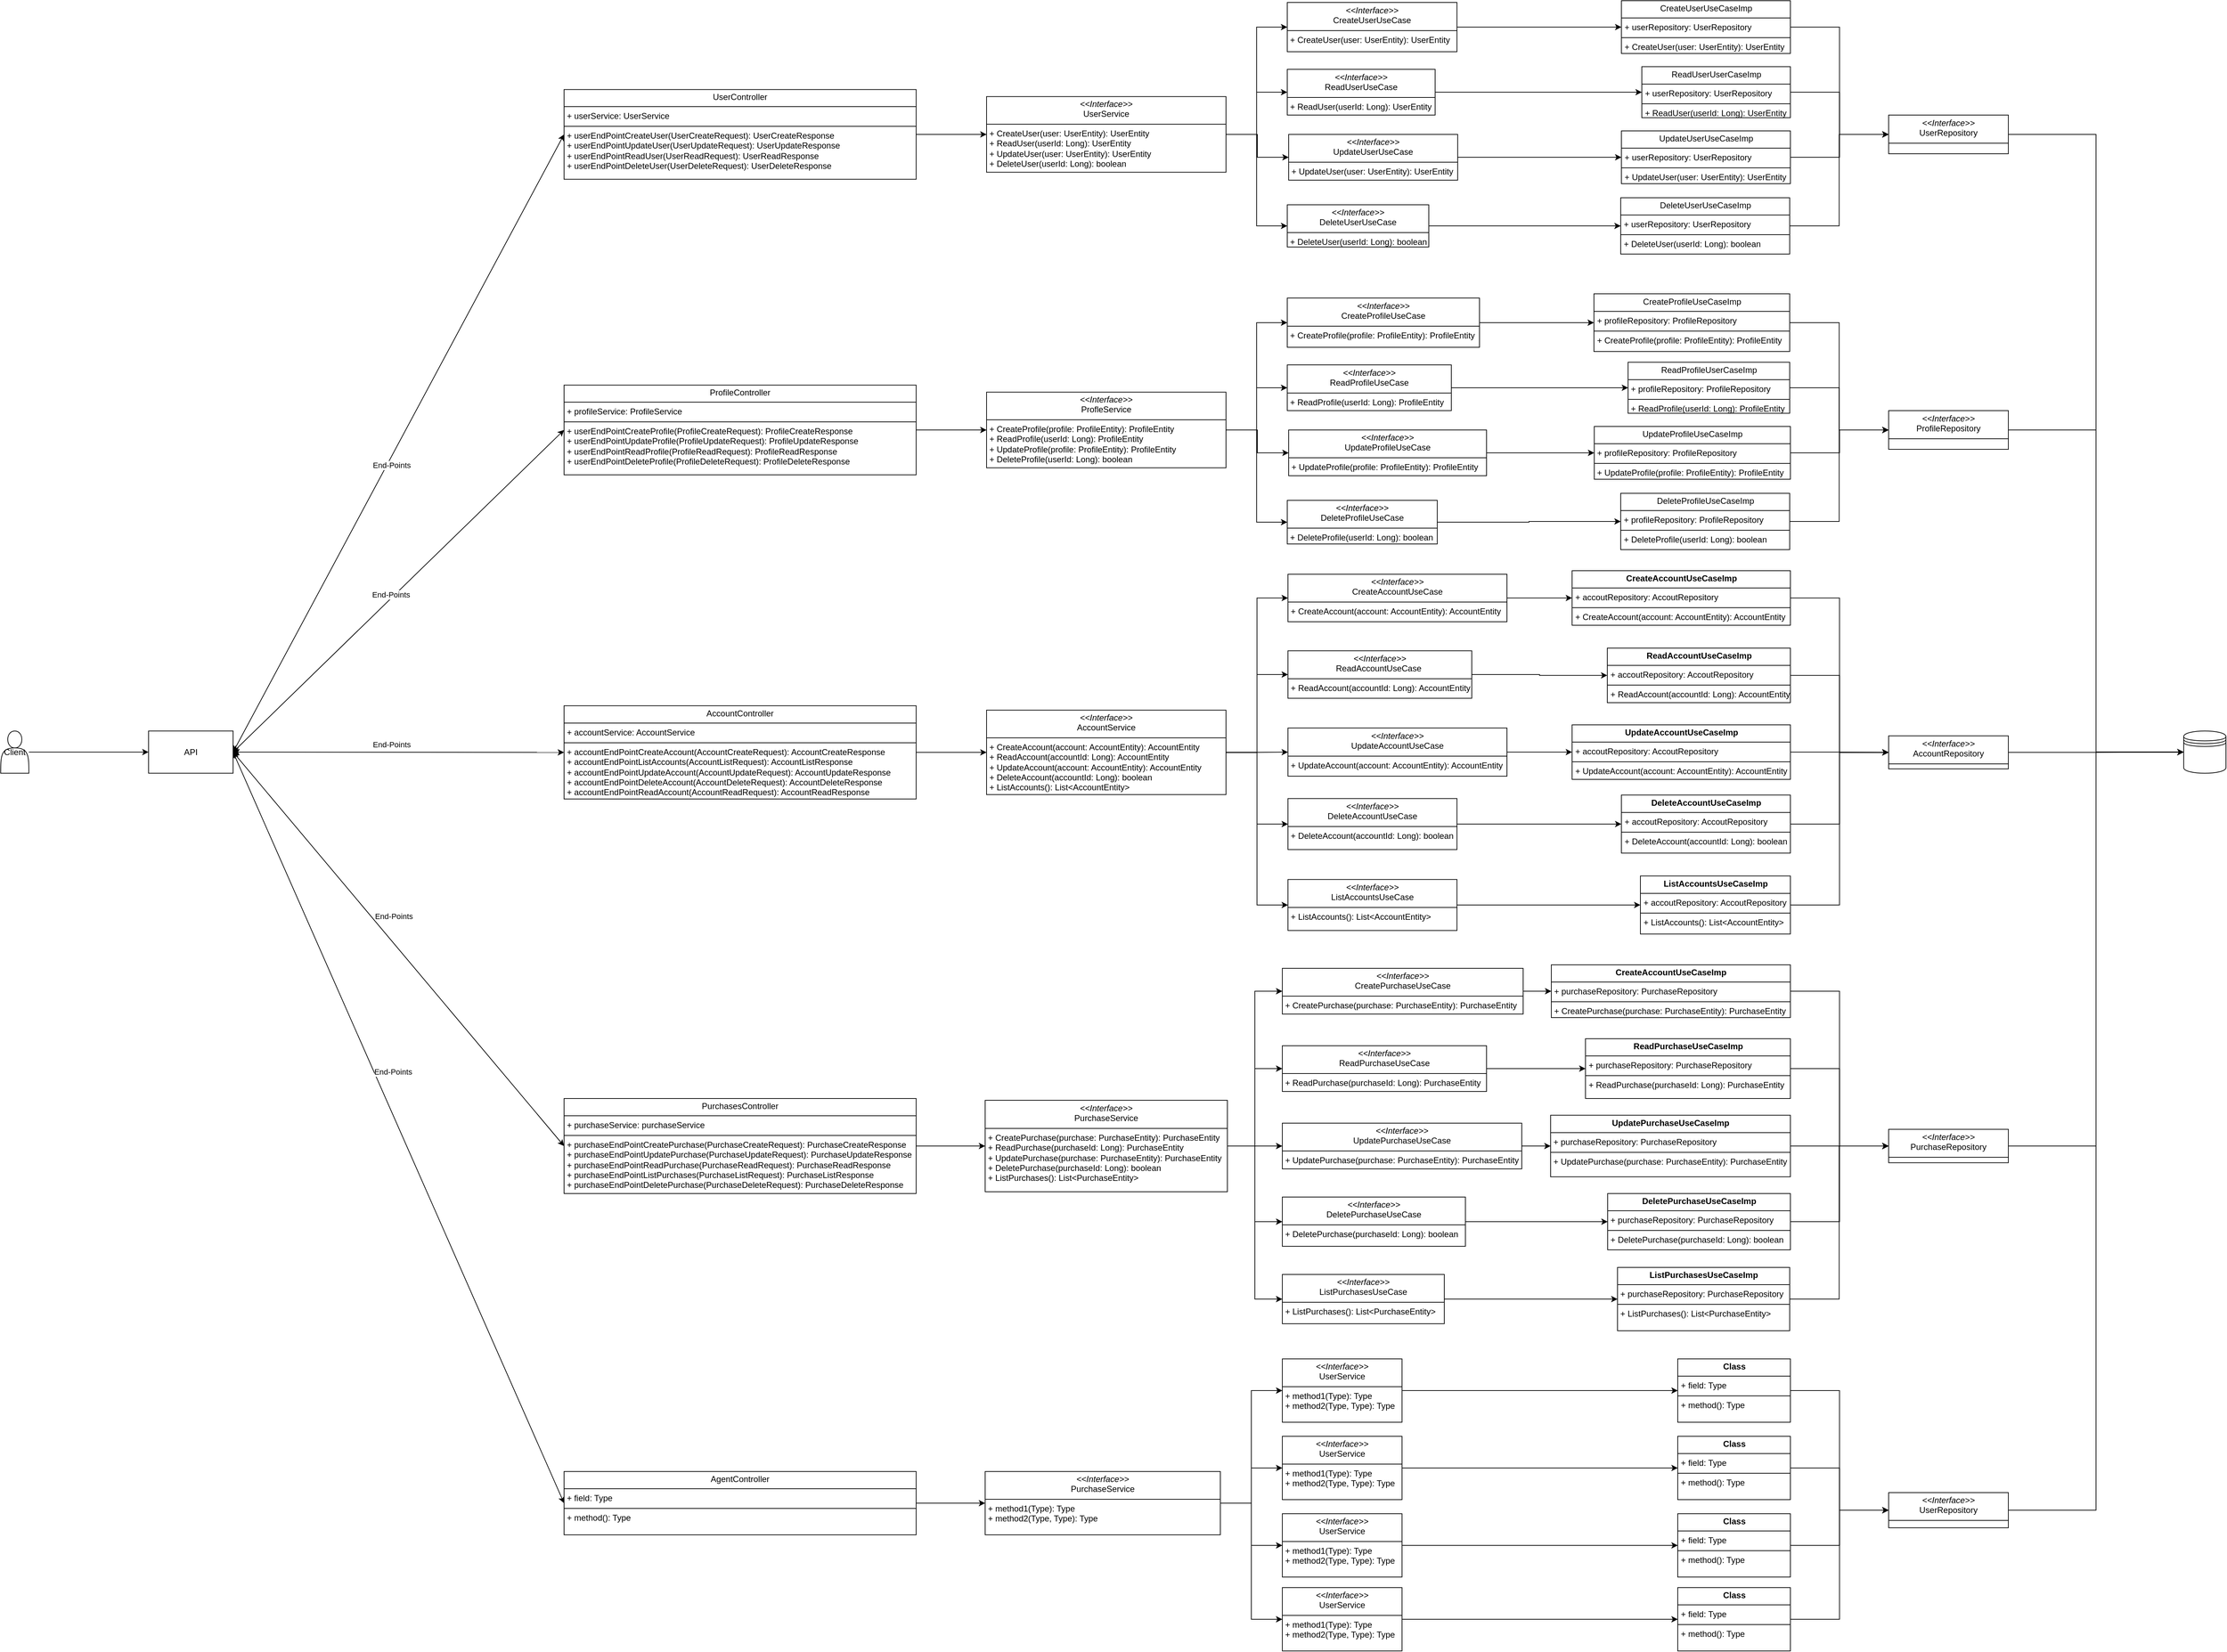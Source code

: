 <mxfile version="28.0.6">
  <diagram name="Página-1" id="bqIb-qak7_S7RW4P4oYj">
    <mxGraphModel dx="5728" dy="3595" grid="1" gridSize="10" guides="1" tooltips="1" connect="1" arrows="1" fold="1" page="1" pageScale="1" pageWidth="827" pageHeight="1169" math="0" shadow="0">
      <root>
        <mxCell id="0" />
        <mxCell id="1" parent="0" />
        <mxCell id="ysZATj4AKvBHmOA7IFUh-103" value="" style="edgeStyle=orthogonalEdgeStyle;rounded=0;orthogonalLoop=1;jettySize=auto;html=1;" parent="1" source="ysZATj4AKvBHmOA7IFUh-1" target="ysZATj4AKvBHmOA7IFUh-102" edge="1">
          <mxGeometry relative="1" as="geometry" />
        </mxCell>
        <mxCell id="ysZATj4AKvBHmOA7IFUh-1" value="Client" style="shape=actor;whiteSpace=wrap;html=1;" parent="1" vertex="1">
          <mxGeometry x="-1580" y="445.74" width="40" height="60" as="geometry" />
        </mxCell>
        <mxCell id="ysZATj4AKvBHmOA7IFUh-3" value="" style="endArrow=classic;startArrow=classic;html=1;rounded=0;entryX=0;entryY=0.5;entryDx=0;entryDy=0;exitX=1;exitY=0.5;exitDx=0;exitDy=0;" parent="1" source="ysZATj4AKvBHmOA7IFUh-102" target="ysZATj4AKvBHmOA7IFUh-32" edge="1">
          <mxGeometry width="50" height="50" relative="1" as="geometry">
            <mxPoint x="-490" y="733" as="sourcePoint" />
            <mxPoint x="-536" y="680.5" as="targetPoint" />
          </mxGeometry>
        </mxCell>
        <mxCell id="ysZATj4AKvBHmOA7IFUh-10" value="End-Points" style="edgeLabel;html=1;align=center;verticalAlign=middle;resizable=0;points=[];" parent="ysZATj4AKvBHmOA7IFUh-3" vertex="1" connectable="0">
          <mxGeometry x="-0.128" y="-3" relative="1" as="geometry">
            <mxPoint x="17" y="-27" as="offset" />
          </mxGeometry>
        </mxCell>
        <mxCell id="ysZATj4AKvBHmOA7IFUh-56" style="edgeStyle=orthogonalEdgeStyle;rounded=0;orthogonalLoop=1;jettySize=auto;html=1;entryX=0;entryY=0.5;entryDx=0;entryDy=0;" parent="1" source="DEBsupneUY6sA9GPhd7q-1" target="ysZATj4AKvBHmOA7IFUh-42" edge="1">
          <mxGeometry relative="1" as="geometry" />
        </mxCell>
        <mxCell id="ysZATj4AKvBHmOA7IFUh-57" style="edgeStyle=orthogonalEdgeStyle;rounded=0;orthogonalLoop=1;jettySize=auto;html=1;entryX=0;entryY=0.5;entryDx=0;entryDy=0;" parent="1" source="DEBsupneUY6sA9GPhd7q-3" target="ysZATj4AKvBHmOA7IFUh-45" edge="1">
          <mxGeometry relative="1" as="geometry" />
        </mxCell>
        <mxCell id="ysZATj4AKvBHmOA7IFUh-58" style="edgeStyle=orthogonalEdgeStyle;rounded=0;orthogonalLoop=1;jettySize=auto;html=1;entryX=0;entryY=0.5;entryDx=0;entryDy=0;" parent="1" source="DEBsupneUY6sA9GPhd7q-10" target="ysZATj4AKvBHmOA7IFUh-46" edge="1">
          <mxGeometry relative="1" as="geometry" />
        </mxCell>
        <mxCell id="ysZATj4AKvBHmOA7IFUh-59" style="edgeStyle=orthogonalEdgeStyle;rounded=0;orthogonalLoop=1;jettySize=auto;html=1;entryX=0;entryY=0.5;entryDx=0;entryDy=0;" parent="1" source="DEBsupneUY6sA9GPhd7q-8" target="ysZATj4AKvBHmOA7IFUh-47" edge="1">
          <mxGeometry relative="1" as="geometry" />
        </mxCell>
        <mxCell id="ysZATj4AKvBHmOA7IFUh-26" value="&lt;p style=&quot;margin:0px;margin-top:4px;text-align:center;&quot;&gt;&lt;i&gt;&amp;lt;&amp;lt;Interface&amp;gt;&amp;gt;&lt;/i&gt;&lt;br&gt;ProfleService&lt;/p&gt;&lt;hr size=&quot;1&quot; style=&quot;border-style:solid;&quot;&gt;&lt;p style=&quot;margin:0px;margin-left:4px;&quot;&gt;+ CreateProfile(profile: ProfileEntity): ProfileEntity&lt;/p&gt;&lt;p style=&quot;margin:0px;margin-left:4px;&quot;&gt;+ ReadProfile(userId: Long): ProfileEntity&lt;/p&gt;&lt;p style=&quot;margin:0px;margin-left:4px;&quot;&gt;+ UpdateProfile(profile: ProfileEntity): ProfileEntity&lt;/p&gt;&lt;p style=&quot;margin:0px;margin-left:4px;&quot;&gt;+ DeleteProfile(userId: Long): boolean&lt;/p&gt;" style="verticalAlign=top;align=left;overflow=fill;html=1;whiteSpace=wrap;" parent="1" vertex="1">
          <mxGeometry x="-180" y="-35.75" width="340" height="107.5" as="geometry" />
        </mxCell>
        <mxCell id="ysZATj4AKvBHmOA7IFUh-60" style="edgeStyle=orthogonalEdgeStyle;rounded=0;orthogonalLoop=1;jettySize=auto;html=1;entryX=0;entryY=0.5;entryDx=0;entryDy=0;exitX=1;exitY=0.5;exitDx=0;exitDy=0;" parent="1" source="DEBsupneUY6sA9GPhd7q-12" target="ysZATj4AKvBHmOA7IFUh-48" edge="1">
          <mxGeometry relative="1" as="geometry">
            <mxPoint x="588" y="256.821" as="sourcePoint" />
          </mxGeometry>
        </mxCell>
        <mxCell id="ysZATj4AKvBHmOA7IFUh-61" style="edgeStyle=orthogonalEdgeStyle;rounded=0;orthogonalLoop=1;jettySize=auto;html=1;entryX=0;entryY=0.5;entryDx=0;entryDy=0;" parent="1" source="DEBsupneUY6sA9GPhd7q-13" target="ysZATj4AKvBHmOA7IFUh-49" edge="1">
          <mxGeometry relative="1" as="geometry" />
        </mxCell>
        <mxCell id="ysZATj4AKvBHmOA7IFUh-62" style="edgeStyle=orthogonalEdgeStyle;rounded=0;orthogonalLoop=1;jettySize=auto;html=1;entryX=0;entryY=0.5;entryDx=0;entryDy=0;" parent="1" source="DEBsupneUY6sA9GPhd7q-15" target="ysZATj4AKvBHmOA7IFUh-50" edge="1">
          <mxGeometry relative="1" as="geometry" />
        </mxCell>
        <mxCell id="ysZATj4AKvBHmOA7IFUh-63" style="edgeStyle=orthogonalEdgeStyle;rounded=0;orthogonalLoop=1;jettySize=auto;html=1;entryX=0;entryY=0.5;entryDx=0;entryDy=0;exitX=1;exitY=0.5;exitDx=0;exitDy=0;" parent="1" source="DEBsupneUY6sA9GPhd7q-14" target="ysZATj4AKvBHmOA7IFUh-51" edge="1">
          <mxGeometry relative="1" as="geometry">
            <mxPoint x="580" y="577.964" as="sourcePoint" />
          </mxGeometry>
        </mxCell>
        <mxCell id="KjLvfxgo1L1Bmo2thkfd-6" style="edgeStyle=orthogonalEdgeStyle;rounded=0;orthogonalLoop=1;jettySize=auto;html=1;exitX=1;exitY=0.5;exitDx=0;exitDy=0;entryX=0;entryY=0.5;entryDx=0;entryDy=0;" parent="1" source="ysZATj4AKvBHmOA7IFUh-28" target="KjLvfxgo1L1Bmo2thkfd-3" edge="1">
          <mxGeometry relative="1" as="geometry" />
        </mxCell>
        <mxCell id="ysZATj4AKvBHmOA7IFUh-28" value="&lt;p style=&quot;margin:0px;margin-top:4px;text-align:center;&quot;&gt;&lt;i&gt;&amp;lt;&amp;lt;Interface&amp;gt;&amp;gt;&lt;/i&gt;&lt;br&gt;AccountService&lt;/p&gt;&lt;hr size=&quot;1&quot; style=&quot;border-style:solid;&quot;&gt;&lt;p style=&quot;margin:0px;margin-left:4px;&quot;&gt;+ CreateAccount(account: AccountEntity): AccountEntity&lt;/p&gt;&lt;p style=&quot;margin:0px;margin-left:4px;&quot;&gt;+ ReadAccount(accountId: Long): AccountEntity&lt;/p&gt;&lt;p style=&quot;margin:0px;margin-left:4px;&quot;&gt;+ UpdateAccount(account: AccountEntity): AccountEntity&lt;/p&gt;&lt;p style=&quot;margin:0px;margin-left:4px;&quot;&gt;+ DeleteAccount(accountId: Long): boolean&lt;/p&gt;&lt;p style=&quot;margin:0px;margin-left:4px;&quot;&gt;+ ListAccounts(): List&amp;lt;AccountEntity&amp;gt;&lt;/p&gt;" style="verticalAlign=top;align=left;overflow=fill;html=1;whiteSpace=wrap;" parent="1" vertex="1">
          <mxGeometry x="-180" y="416.12" width="340" height="120" as="geometry" />
        </mxCell>
        <mxCell id="ysZATj4AKvBHmOA7IFUh-64" style="edgeStyle=orthogonalEdgeStyle;rounded=0;orthogonalLoop=1;jettySize=auto;html=1;entryX=0;entryY=0.5;entryDx=0;entryDy=0;" parent="1" source="DEBsupneUY6sA9GPhd7q-20" target="ysZATj4AKvBHmOA7IFUh-52" edge="1">
          <mxGeometry relative="1" as="geometry" />
        </mxCell>
        <mxCell id="ysZATj4AKvBHmOA7IFUh-65" style="edgeStyle=orthogonalEdgeStyle;rounded=0;orthogonalLoop=1;jettySize=auto;html=1;entryX=0;entryY=0.5;entryDx=0;entryDy=0;" parent="1" source="DEBsupneUY6sA9GPhd7q-21" target="ysZATj4AKvBHmOA7IFUh-53" edge="1">
          <mxGeometry relative="1" as="geometry" />
        </mxCell>
        <mxCell id="ysZATj4AKvBHmOA7IFUh-66" style="edgeStyle=orthogonalEdgeStyle;rounded=0;orthogonalLoop=1;jettySize=auto;html=1;" parent="1" source="DEBsupneUY6sA9GPhd7q-23" target="ysZATj4AKvBHmOA7IFUh-54" edge="1">
          <mxGeometry relative="1" as="geometry" />
        </mxCell>
        <mxCell id="ysZATj4AKvBHmOA7IFUh-67" style="edgeStyle=orthogonalEdgeStyle;rounded=0;orthogonalLoop=1;jettySize=auto;html=1;entryX=0;entryY=0.5;entryDx=0;entryDy=0;" parent="1" source="DEBsupneUY6sA9GPhd7q-22" target="ysZATj4AKvBHmOA7IFUh-55" edge="1">
          <mxGeometry relative="1" as="geometry" />
        </mxCell>
        <mxCell id="ysZATj4AKvBHmOA7IFUh-31" value="&lt;p style=&quot;margin:0px;margin-top:4px;text-align:center;&quot;&gt;&lt;i&gt;&amp;lt;&amp;lt;Interface&amp;gt;&amp;gt;&lt;/i&gt;&lt;br&gt;PurchaseService&lt;/p&gt;&lt;hr size=&quot;1&quot; style=&quot;border-style:solid;&quot;&gt;&lt;p style=&quot;margin:0px;margin-left:4px;&quot;&gt;&lt;span style=&quot;background-color: transparent; color: light-dark(rgb(0, 0, 0), rgb(255, 255, 255));&quot;&gt;+ method1(Type): Type&lt;/span&gt;&lt;/p&gt;&lt;p style=&quot;margin:0px;margin-left:4px;&quot;&gt;+ method2(Type, Type): Type&lt;/p&gt;" style="verticalAlign=top;align=left;overflow=fill;html=1;whiteSpace=wrap;" parent="1" vertex="1">
          <mxGeometry x="-182" y="1498" width="334" height="90" as="geometry" />
        </mxCell>
        <mxCell id="ysZATj4AKvBHmOA7IFUh-35" style="edgeStyle=orthogonalEdgeStyle;rounded=0;orthogonalLoop=1;jettySize=auto;html=1;entryX=0;entryY=0.5;entryDx=0;entryDy=0;" parent="1" source="ysZATj4AKvBHmOA7IFUh-32" target="ysZATj4AKvBHmOA7IFUh-26" edge="1">
          <mxGeometry relative="1" as="geometry" />
        </mxCell>
        <mxCell id="ysZATj4AKvBHmOA7IFUh-32" value="&lt;p style=&quot;margin:0px;margin-top:4px;text-align:center;&quot;&gt;&lt;span style=&quot;text-wrap-mode: nowrap; background-color: transparent; color: light-dark(rgb(0, 0, 0), rgb(255, 255, 255));&quot;&gt;Profile&lt;/span&gt;Controller&lt;/p&gt;&lt;hr size=&quot;1&quot; style=&quot;border-style:solid;&quot;&gt;&lt;p style=&quot;margin:0px;margin-left:4px;&quot;&gt;+ profileService: ProfileService&lt;/p&gt;&lt;hr size=&quot;1&quot; style=&quot;border-style:solid;&quot;&gt;&lt;p style=&quot;margin:0px;margin-left:4px;&quot;&gt;+ userEndPointCreateProfile(ProfileCreateRequest): ProfileCreateResponse&lt;/p&gt;&lt;p style=&quot;margin:0px;margin-left:4px;&quot;&gt;+ userEndPointUpdateProfile(ProfileUpdateRequest): ProfileUpdateResponse&lt;/p&gt;&lt;p style=&quot;margin:0px;margin-left:4px;&quot;&gt;+ userEndPointReadProfile(ProfileReadRequest): ProfileReadResponse&lt;/p&gt;&lt;p style=&quot;margin:0px;margin-left:4px;&quot;&gt;+ userEndPointDeleteProfile(ProfileDeleteRequest): ProfileDeleteResponse&lt;/p&gt;" style="verticalAlign=top;align=left;overflow=fill;html=1;whiteSpace=wrap;" parent="1" vertex="1">
          <mxGeometry x="-780" y="-45.75" width="500" height="127.5" as="geometry" />
        </mxCell>
        <mxCell id="ysZATj4AKvBHmOA7IFUh-37" style="edgeStyle=orthogonalEdgeStyle;rounded=0;orthogonalLoop=1;jettySize=auto;html=1;entryX=0;entryY=0.5;entryDx=0;entryDy=0;" parent="1" source="ysZATj4AKvBHmOA7IFUh-33" target="ysZATj4AKvBHmOA7IFUh-28" edge="1">
          <mxGeometry relative="1" as="geometry" />
        </mxCell>
        <mxCell id="ysZATj4AKvBHmOA7IFUh-33" value="&lt;p style=&quot;margin:0px;margin-top:4px;text-align:center;&quot;&gt;AccountController&lt;/p&gt;&lt;hr size=&quot;1&quot; style=&quot;border-style:solid;&quot;&gt;&lt;p style=&quot;margin:0px;margin-left:4px;&quot;&gt;+ accountService: AccountService&lt;/p&gt;&lt;hr size=&quot;1&quot; style=&quot;border-style:solid;&quot;&gt;&lt;p style=&quot;margin:0px;margin-left:4px;&quot;&gt;&lt;span style=&quot;background-color: transparent; color: light-dark(rgb(0, 0, 0), rgb(255, 255, 255));&quot;&gt;+ accountEndPointCreateAccount(AccountCreateRequest): AccountCreateResponse&lt;/span&gt;&lt;/p&gt;&lt;p style=&quot;margin:0px;margin-left:4px;&quot;&gt;+ accountEndPointListAccounts(AccountListRequest): AccountListResponse&lt;/p&gt;&lt;p style=&quot;margin:0px;margin-left:4px;&quot;&gt;+ accountEndPointUpdateAccount(AccountUpdateRequest): AccountUpdateResponse&lt;/p&gt;&lt;p style=&quot;margin:0px;margin-left:4px;&quot;&gt;+ accountEndPointDeleteAccount(AccountDeleteRequest): AccountDeleteResponse&lt;/p&gt;&lt;p style=&quot;margin:0px;margin-left:4px;&quot;&gt;+ accountEndPointReadAccount(AccountReadRequest): AccountReadResponse&lt;/p&gt;" style="verticalAlign=top;align=left;overflow=fill;html=1;whiteSpace=wrap;" parent="1" vertex="1">
          <mxGeometry x="-780" y="409.87" width="500" height="132.5" as="geometry" />
        </mxCell>
        <mxCell id="DEBsupneUY6sA9GPhd7q-57" style="edgeStyle=orthogonalEdgeStyle;rounded=0;orthogonalLoop=1;jettySize=auto;html=1;exitX=1;exitY=0.5;exitDx=0;exitDy=0;entryX=0;entryY=0.5;entryDx=0;entryDy=0;" parent="1" source="ysZATj4AKvBHmOA7IFUh-34" target="DEBsupneUY6sA9GPhd7q-36" edge="1">
          <mxGeometry relative="1" as="geometry" />
        </mxCell>
        <mxCell id="ysZATj4AKvBHmOA7IFUh-34" value="&lt;p style=&quot;margin:0px;margin-top:4px;text-align:center;&quot;&gt;PurchasesController&lt;/p&gt;&lt;hr size=&quot;1&quot; style=&quot;border-style:solid;&quot;&gt;&lt;p style=&quot;margin:0px;margin-left:4px;&quot;&gt;+ purchaseService:&amp;nbsp;&lt;span style=&quot;background-color: transparent; color: light-dark(rgb(0, 0, 0), rgb(255, 255, 255));&quot;&gt;purchaseService&lt;/span&gt;&lt;span style=&quot;background-color: transparent; color: light-dark(rgb(0, 0, 0), rgb(255, 255, 255));&quot;&gt;&amp;nbsp;&amp;nbsp;&lt;/span&gt;&lt;/p&gt;&lt;hr size=&quot;1&quot; style=&quot;border-style:solid;&quot;&gt;&lt;p style=&quot;margin:0px;margin-left:4px;&quot;&gt;&lt;span style=&quot;background-color: transparent; color: light-dark(rgb(0, 0, 0), rgb(255, 255, 255));&quot;&gt;+ purchaseEndPointCreatePurchase(PurchaseCreateRequest): PurchaseCreateResponse&lt;/span&gt;&lt;/p&gt;&lt;p style=&quot;margin:0px;margin-left:4px;&quot;&gt;+ purchaseEndPointUpdatePurchase(PurchaseUpdateRequest): PurchaseUpdateResponse&lt;/p&gt;&lt;p style=&quot;margin:0px;margin-left:4px;&quot;&gt;+ purchaseEndPointReadPurchase(PurchaseReadRequest): PurchaseReadResponse&lt;/p&gt;&lt;p style=&quot;margin:0px;margin-left:4px;&quot;&gt;+ purchaseEndPointListPurchases(PurchaseListRequest): PurchaseListResponse&lt;/p&gt;&lt;p style=&quot;margin:0px;margin-left:4px;&quot;&gt;+ purchaseEndPointDeletePurchase(PurchaseDeleteRequest): PurchaseDeleteResponse&lt;/p&gt;" style="verticalAlign=top;align=left;overflow=fill;html=1;whiteSpace=wrap;" parent="1" vertex="1">
          <mxGeometry x="-780" y="968" width="500" height="135" as="geometry" />
        </mxCell>
        <mxCell id="ysZATj4AKvBHmOA7IFUh-38" value="" style="endArrow=classic;startArrow=classic;html=1;rounded=0;entryX=0;entryY=0.5;entryDx=0;entryDy=0;exitX=1;exitY=0.5;exitDx=0;exitDy=0;" parent="1" source="ysZATj4AKvBHmOA7IFUh-102" target="ysZATj4AKvBHmOA7IFUh-33" edge="1">
          <mxGeometry width="50" height="50" relative="1" as="geometry">
            <mxPoint x="-490" y="733" as="sourcePoint" />
            <mxPoint x="-209" y="640.5" as="targetPoint" />
          </mxGeometry>
        </mxCell>
        <mxCell id="ysZATj4AKvBHmOA7IFUh-39" value="End-Points" style="edgeLabel;html=1;align=center;verticalAlign=middle;resizable=0;points=[];" parent="ysZATj4AKvBHmOA7IFUh-38" vertex="1" connectable="0">
          <mxGeometry x="-0.128" y="-3" relative="1" as="geometry">
            <mxPoint x="20" y="-14" as="offset" />
          </mxGeometry>
        </mxCell>
        <mxCell id="ysZATj4AKvBHmOA7IFUh-40" value="" style="endArrow=classic;startArrow=classic;html=1;rounded=0;entryX=0;entryY=0.5;entryDx=0;entryDy=0;exitX=1;exitY=0.5;exitDx=0;exitDy=0;" parent="1" source="ysZATj4AKvBHmOA7IFUh-102" target="ysZATj4AKvBHmOA7IFUh-34" edge="1">
          <mxGeometry width="50" height="50" relative="1" as="geometry">
            <mxPoint x="-490" y="733" as="sourcePoint" />
            <mxPoint x="-199" y="690.5" as="targetPoint" />
          </mxGeometry>
        </mxCell>
        <mxCell id="ysZATj4AKvBHmOA7IFUh-41" value="End-Points" style="edgeLabel;html=1;align=center;verticalAlign=middle;resizable=0;points=[];" parent="ysZATj4AKvBHmOA7IFUh-40" vertex="1" connectable="0">
          <mxGeometry x="-0.128" y="-3" relative="1" as="geometry">
            <mxPoint x="25" y="-13" as="offset" />
          </mxGeometry>
        </mxCell>
        <mxCell id="ysZATj4AKvBHmOA7IFUh-70" style="edgeStyle=orthogonalEdgeStyle;rounded=0;orthogonalLoop=1;jettySize=auto;html=1;entryX=0;entryY=0.5;entryDx=0;entryDy=0;" parent="1" source="ysZATj4AKvBHmOA7IFUh-42" target="ysZATj4AKvBHmOA7IFUh-74" edge="1">
          <mxGeometry relative="1" as="geometry">
            <mxPoint x="1031" y="18.0" as="targetPoint" />
          </mxGeometry>
        </mxCell>
        <mxCell id="ysZATj4AKvBHmOA7IFUh-42" value="&lt;p style=&quot;margin:0px;margin-top:4px;text-align:center;&quot;&gt;CreateProfileUseCaseImp&lt;/p&gt;&lt;hr size=&quot;1&quot; style=&quot;border-style:solid;&quot;&gt;&lt;p style=&quot;margin:0px;margin-left:4px;&quot;&gt;+ p&lt;span style=&quot;text-align: center;&quot;&gt;rofileRepository&lt;/span&gt;:&amp;nbsp;&lt;span style=&quot;text-align: center; background-color: transparent; color: light-dark(rgb(0, 0, 0), rgb(255, 255, 255));&quot;&gt;ProfileRepository&lt;/span&gt;&lt;/p&gt;&lt;hr size=&quot;1&quot; style=&quot;border-style:solid;&quot;&gt;&lt;p style=&quot;margin:0px;margin-left:4px;&quot;&gt;+ CreateProfile(profile: ProfileEntity): ProfileEntity&lt;/p&gt;" style="verticalAlign=top;align=left;overflow=fill;html=1;whiteSpace=wrap;" parent="1" vertex="1">
          <mxGeometry x="682.5" y="-175.5" width="278" height="82" as="geometry" />
        </mxCell>
        <mxCell id="ysZATj4AKvBHmOA7IFUh-71" style="edgeStyle=orthogonalEdgeStyle;rounded=0;orthogonalLoop=1;jettySize=auto;html=1;entryX=0;entryY=0.5;entryDx=0;entryDy=0;" parent="1" source="ysZATj4AKvBHmOA7IFUh-45" target="ysZATj4AKvBHmOA7IFUh-74" edge="1">
          <mxGeometry relative="1" as="geometry">
            <mxPoint x="1031" y="18.0" as="targetPoint" />
          </mxGeometry>
        </mxCell>
        <mxCell id="ysZATj4AKvBHmOA7IFUh-45" value="&lt;p style=&quot;margin:0px;margin-top:4px;text-align:center;&quot;&gt;ReadProfileUserCaseImp&lt;/p&gt;&lt;hr size=&quot;1&quot; style=&quot;border-style:solid;&quot;&gt;&lt;p style=&quot;margin:0px;margin-left:4px;&quot;&gt;+ p&lt;span style=&quot;text-align: center;&quot;&gt;rofileRepository&lt;/span&gt;:&amp;nbsp;&lt;span style=&quot;text-align: center; background-color: transparent; color: light-dark(rgb(0, 0, 0), rgb(255, 255, 255));&quot;&gt;ProfileRepository&lt;/span&gt;&lt;/p&gt;&lt;hr size=&quot;1&quot; style=&quot;border-style:solid;&quot;&gt;&lt;p style=&quot;margin:0px;margin-left:4px;&quot;&gt;+ ReadProfile(userId: Long): ProfileEntity&lt;/p&gt;" style="verticalAlign=top;align=left;overflow=fill;html=1;whiteSpace=wrap;" parent="1" vertex="1">
          <mxGeometry x="731" y="-78.25" width="229.5" height="72.5" as="geometry" />
        </mxCell>
        <mxCell id="ysZATj4AKvBHmOA7IFUh-72" style="edgeStyle=orthogonalEdgeStyle;rounded=0;orthogonalLoop=1;jettySize=auto;html=1;entryX=0;entryY=0.5;entryDx=0;entryDy=0;" parent="1" source="ysZATj4AKvBHmOA7IFUh-46" target="ysZATj4AKvBHmOA7IFUh-74" edge="1">
          <mxGeometry relative="1" as="geometry">
            <mxPoint x="1031" y="18.0" as="targetPoint" />
          </mxGeometry>
        </mxCell>
        <mxCell id="ysZATj4AKvBHmOA7IFUh-46" value="&lt;p style=&quot;margin:0px;margin-top:4px;text-align:center;&quot;&gt;UpdateProfileUseCaseImp&lt;/p&gt;&lt;hr size=&quot;1&quot; style=&quot;border-style:solid;&quot;&gt;&lt;p style=&quot;margin:0px;margin-left:4px;&quot;&gt;+ p&lt;span style=&quot;text-align: center;&quot;&gt;rofileRepository&lt;/span&gt;:&amp;nbsp;&lt;span style=&quot;text-align: center; background-color: transparent; color: light-dark(rgb(0, 0, 0), rgb(255, 255, 255));&quot;&gt;ProfileRepository&lt;/span&gt;&lt;/p&gt;&lt;hr size=&quot;1&quot; style=&quot;border-style:solid;&quot;&gt;&lt;p style=&quot;margin:0px;margin-left:4px;&quot;&gt;+ UpdateProfile(profile: ProfileEntity): ProfileEntity&lt;/p&gt;" style="verticalAlign=top;align=left;overflow=fill;html=1;whiteSpace=wrap;" parent="1" vertex="1">
          <mxGeometry x="683" y="13" width="278.5" height="75" as="geometry" />
        </mxCell>
        <mxCell id="ysZATj4AKvBHmOA7IFUh-73" style="edgeStyle=orthogonalEdgeStyle;rounded=0;orthogonalLoop=1;jettySize=auto;html=1;entryX=0;entryY=0.5;entryDx=0;entryDy=0;" parent="1" source="ysZATj4AKvBHmOA7IFUh-47" target="ysZATj4AKvBHmOA7IFUh-74" edge="1">
          <mxGeometry relative="1" as="geometry">
            <mxPoint x="1031" y="18.0" as="targetPoint" />
          </mxGeometry>
        </mxCell>
        <mxCell id="ysZATj4AKvBHmOA7IFUh-47" value="&lt;p style=&quot;margin:0px;margin-top:4px;text-align:center;&quot;&gt;DeleteProfileUseCaseImp&lt;/p&gt;&lt;hr size=&quot;1&quot; style=&quot;border-style:solid;&quot;&gt;&lt;p style=&quot;margin:0px;margin-left:4px;&quot;&gt;+ p&lt;span style=&quot;text-align: center;&quot;&gt;rofileRepository&lt;/span&gt;:&amp;nbsp;&lt;span style=&quot;text-align: center; background-color: transparent; color: light-dark(rgb(0, 0, 0), rgb(255, 255, 255));&quot;&gt;ProfileRepository&lt;/span&gt;&lt;/p&gt;&lt;hr size=&quot;1&quot; style=&quot;border-style:solid;&quot;&gt;&lt;p style=&quot;margin:0px;margin-left:4px;&quot;&gt;+ DeleteProfile(userId: Long): boolean&lt;/p&gt;" style="verticalAlign=top;align=left;overflow=fill;html=1;whiteSpace=wrap;" parent="1" vertex="1">
          <mxGeometry x="720.5" y="108" width="240" height="80" as="geometry" />
        </mxCell>
        <mxCell id="ysZATj4AKvBHmOA7IFUh-84" style="edgeStyle=orthogonalEdgeStyle;rounded=0;orthogonalLoop=1;jettySize=auto;html=1;entryX=0;entryY=0.5;entryDx=0;entryDy=0;" parent="1" source="ysZATj4AKvBHmOA7IFUh-48" target="ysZATj4AKvBHmOA7IFUh-82" edge="1">
          <mxGeometry relative="1" as="geometry">
            <mxPoint x="1041" y="475.75" as="targetPoint" />
          </mxGeometry>
        </mxCell>
        <mxCell id="ysZATj4AKvBHmOA7IFUh-48" value="&lt;p style=&quot;margin:0px;margin-top:4px;text-align:center;&quot;&gt;&lt;b&gt;CreateAccountUseCaseImp&lt;/b&gt;&lt;/p&gt;&lt;hr size=&quot;1&quot; style=&quot;border-style:solid;&quot;&gt;&lt;p style=&quot;margin:0px;margin-left:4px;&quot;&gt;+ a&lt;span style=&quot;color: light-dark(rgb(0, 0, 0), rgb(255, 255, 255)); background-color: transparent;&quot;&gt;ccoutRepository&lt;/span&gt;: A&lt;span style=&quot;background-color: transparent; color: light-dark(rgb(0, 0, 0), rgb(255, 255, 255));&quot;&gt;ccoutRepository&lt;/span&gt;&lt;/p&gt;&lt;hr size=&quot;1&quot; style=&quot;border-style:solid;&quot;&gt;&lt;p style=&quot;margin:0px;margin-left:4px;&quot;&gt;+ CreateAccount(account: AccountEntity): AccountEntity&lt;/p&gt;" style="verticalAlign=top;align=left;overflow=fill;html=1;whiteSpace=wrap;" parent="1" vertex="1">
          <mxGeometry x="651.5" y="217.99" width="310" height="77.5" as="geometry" />
        </mxCell>
        <mxCell id="ysZATj4AKvBHmOA7IFUh-85" style="edgeStyle=orthogonalEdgeStyle;rounded=0;orthogonalLoop=1;jettySize=auto;html=1;entryX=0;entryY=0.5;entryDx=0;entryDy=0;" parent="1" source="ysZATj4AKvBHmOA7IFUh-49" target="ysZATj4AKvBHmOA7IFUh-82" edge="1">
          <mxGeometry relative="1" as="geometry">
            <mxPoint x="1041" y="475.75" as="targetPoint" />
          </mxGeometry>
        </mxCell>
        <mxCell id="ysZATj4AKvBHmOA7IFUh-49" value="&lt;p style=&quot;margin:0px;margin-top:4px;text-align:center;&quot;&gt;&lt;b&gt;ReadAccountUseCaseImp&lt;/b&gt;&lt;/p&gt;&lt;hr size=&quot;1&quot; style=&quot;border-style:solid;&quot;&gt;&lt;p style=&quot;margin:0px;margin-left:4px;&quot;&gt;+ a&lt;span style=&quot;color: light-dark(rgb(0, 0, 0), rgb(255, 255, 255)); background-color: transparent;&quot;&gt;ccoutRepository&lt;/span&gt;: A&lt;span style=&quot;color: light-dark(rgb(0, 0, 0), rgb(255, 255, 255)); background-color: transparent;&quot;&gt;ccoutRepository&lt;/span&gt;&lt;/p&gt;&lt;hr size=&quot;1&quot; style=&quot;border-style:solid;&quot;&gt;&lt;p style=&quot;margin:0px;margin-left:4px;&quot;&gt;+ ReadAccount(accountId: Long): AccountEntity&lt;/p&gt;" style="verticalAlign=top;align=left;overflow=fill;html=1;whiteSpace=wrap;" parent="1" vertex="1">
          <mxGeometry x="701.5" y="327.99" width="260" height="77.5" as="geometry" />
        </mxCell>
        <mxCell id="ysZATj4AKvBHmOA7IFUh-86" style="edgeStyle=orthogonalEdgeStyle;rounded=0;orthogonalLoop=1;jettySize=auto;html=1;entryX=0;entryY=0.5;entryDx=0;entryDy=0;" parent="1" source="ysZATj4AKvBHmOA7IFUh-50" target="ysZATj4AKvBHmOA7IFUh-82" edge="1">
          <mxGeometry relative="1" as="geometry">
            <mxPoint x="1041" y="475.75" as="targetPoint" />
          </mxGeometry>
        </mxCell>
        <mxCell id="ysZATj4AKvBHmOA7IFUh-50" value="&lt;p style=&quot;margin:0px;margin-top:4px;text-align:center;&quot;&gt;&lt;b&gt;UpdateAccountUseCaseImp&lt;/b&gt;&lt;/p&gt;&lt;hr size=&quot;1&quot; style=&quot;border-style:solid;&quot;&gt;&lt;p style=&quot;margin:0px;margin-left:4px;&quot;&gt;+ a&lt;span style=&quot;color: light-dark(rgb(0, 0, 0), rgb(255, 255, 255)); background-color: transparent;&quot;&gt;ccoutRepository&lt;/span&gt;: A&lt;span style=&quot;color: light-dark(rgb(0, 0, 0), rgb(255, 255, 255)); background-color: transparent;&quot;&gt;ccoutRepository&lt;/span&gt;&lt;/p&gt;&lt;hr size=&quot;1&quot; style=&quot;border-style:solid;&quot;&gt;&lt;p style=&quot;margin:0px;margin-left:4px;&quot;&gt;+ UpdateAccount(account: AccountEntity): AccountEntity&lt;/p&gt;" style="verticalAlign=top;align=left;overflow=fill;html=1;whiteSpace=wrap;" parent="1" vertex="1">
          <mxGeometry x="651.5" y="436.99" width="310" height="77.5" as="geometry" />
        </mxCell>
        <mxCell id="ysZATj4AKvBHmOA7IFUh-87" style="edgeStyle=orthogonalEdgeStyle;rounded=0;orthogonalLoop=1;jettySize=auto;html=1;entryX=0;entryY=0.5;entryDx=0;entryDy=0;" parent="1" source="ysZATj4AKvBHmOA7IFUh-51" target="ysZATj4AKvBHmOA7IFUh-82" edge="1">
          <mxGeometry relative="1" as="geometry">
            <mxPoint x="1041" y="475.75" as="targetPoint" />
          </mxGeometry>
        </mxCell>
        <mxCell id="ysZATj4AKvBHmOA7IFUh-51" value="&lt;p style=&quot;margin:0px;margin-top:4px;text-align:center;&quot;&gt;&lt;b&gt;DeleteAccountUseCaseImp&lt;/b&gt;&lt;/p&gt;&lt;hr size=&quot;1&quot; style=&quot;border-style:solid;&quot;&gt;&lt;p style=&quot;margin:0px;margin-left:4px;&quot;&gt;+ a&lt;span style=&quot;color: light-dark(rgb(0, 0, 0), rgb(255, 255, 255)); background-color: transparent;&quot;&gt;ccoutRepository&lt;/span&gt;: A&lt;span style=&quot;color: light-dark(rgb(0, 0, 0), rgb(255, 255, 255)); background-color: transparent;&quot;&gt;ccoutRepository&lt;/span&gt;&lt;/p&gt;&lt;hr size=&quot;1&quot; style=&quot;border-style:solid;&quot;&gt;&lt;p style=&quot;margin:0px;margin-left:4px;&quot;&gt;&lt;span style=&quot;background-color: transparent; color: light-dark(rgb(0, 0, 0), rgb(255, 255, 255));&quot;&gt;+ DeleteAccount(accountId: Long): boolean&lt;/span&gt;&lt;/p&gt;" style="verticalAlign=top;align=left;overflow=fill;html=1;whiteSpace=wrap;" parent="1" vertex="1">
          <mxGeometry x="721.5" y="536.74" width="240" height="82.5" as="geometry" />
        </mxCell>
        <mxCell id="ysZATj4AKvBHmOA7IFUh-94" style="edgeStyle=orthogonalEdgeStyle;rounded=0;orthogonalLoop=1;jettySize=auto;html=1;entryX=0;entryY=0.5;entryDx=0;entryDy=0;" parent="1" source="ysZATj4AKvBHmOA7IFUh-52" target="ysZATj4AKvBHmOA7IFUh-92" edge="1">
          <mxGeometry relative="1" as="geometry">
            <mxPoint x="1041" y="1553" as="targetPoint" />
          </mxGeometry>
        </mxCell>
        <mxCell id="ysZATj4AKvBHmOA7IFUh-52" value="&lt;p style=&quot;margin:0px;margin-top:4px;text-align:center;&quot;&gt;&lt;b&gt;Class&lt;/b&gt;&lt;/p&gt;&lt;hr size=&quot;1&quot; style=&quot;border-style:solid;&quot;/&gt;&lt;p style=&quot;margin:0px;margin-left:4px;&quot;&gt;+ field: Type&lt;/p&gt;&lt;hr size=&quot;1&quot; style=&quot;border-style:solid;&quot;/&gt;&lt;p style=&quot;margin:0px;margin-left:4px;&quot;&gt;+ method(): Type&lt;/p&gt;" style="verticalAlign=top;align=left;overflow=fill;html=1;whiteSpace=wrap;" parent="1" vertex="1">
          <mxGeometry x="801.5" y="1338" width="160" height="90" as="geometry" />
        </mxCell>
        <mxCell id="ysZATj4AKvBHmOA7IFUh-96" style="edgeStyle=orthogonalEdgeStyle;rounded=0;orthogonalLoop=1;jettySize=auto;html=1;entryX=0;entryY=0.5;entryDx=0;entryDy=0;" parent="1" source="ysZATj4AKvBHmOA7IFUh-53" target="ysZATj4AKvBHmOA7IFUh-92" edge="1">
          <mxGeometry relative="1" as="geometry">
            <mxPoint x="1041" y="1553" as="targetPoint" />
          </mxGeometry>
        </mxCell>
        <mxCell id="ysZATj4AKvBHmOA7IFUh-53" value="&lt;p style=&quot;margin:0px;margin-top:4px;text-align:center;&quot;&gt;&lt;b&gt;Class&lt;/b&gt;&lt;/p&gt;&lt;hr size=&quot;1&quot; style=&quot;border-style:solid;&quot;/&gt;&lt;p style=&quot;margin:0px;margin-left:4px;&quot;&gt;+ field: Type&lt;/p&gt;&lt;hr size=&quot;1&quot; style=&quot;border-style:solid;&quot;/&gt;&lt;p style=&quot;margin:0px;margin-left:4px;&quot;&gt;+ method(): Type&lt;/p&gt;" style="verticalAlign=top;align=left;overflow=fill;html=1;whiteSpace=wrap;" parent="1" vertex="1">
          <mxGeometry x="801.5" y="1448" width="160" height="90" as="geometry" />
        </mxCell>
        <mxCell id="ysZATj4AKvBHmOA7IFUh-97" style="edgeStyle=orthogonalEdgeStyle;rounded=0;orthogonalLoop=1;jettySize=auto;html=1;entryX=0;entryY=0.5;entryDx=0;entryDy=0;" parent="1" source="ysZATj4AKvBHmOA7IFUh-54" target="ysZATj4AKvBHmOA7IFUh-92" edge="1">
          <mxGeometry relative="1" as="geometry">
            <mxPoint x="1041" y="1553" as="targetPoint" />
          </mxGeometry>
        </mxCell>
        <mxCell id="ysZATj4AKvBHmOA7IFUh-54" value="&lt;p style=&quot;margin:0px;margin-top:4px;text-align:center;&quot;&gt;&lt;b&gt;Class&lt;/b&gt;&lt;/p&gt;&lt;hr size=&quot;1&quot; style=&quot;border-style:solid;&quot;/&gt;&lt;p style=&quot;margin:0px;margin-left:4px;&quot;&gt;+ field: Type&lt;/p&gt;&lt;hr size=&quot;1&quot; style=&quot;border-style:solid;&quot;/&gt;&lt;p style=&quot;margin:0px;margin-left:4px;&quot;&gt;+ method(): Type&lt;/p&gt;" style="verticalAlign=top;align=left;overflow=fill;html=1;whiteSpace=wrap;" parent="1" vertex="1">
          <mxGeometry x="801.5" y="1558" width="160" height="90" as="geometry" />
        </mxCell>
        <mxCell id="ysZATj4AKvBHmOA7IFUh-98" style="edgeStyle=orthogonalEdgeStyle;rounded=0;orthogonalLoop=1;jettySize=auto;html=1;entryX=0;entryY=0.5;entryDx=0;entryDy=0;" parent="1" source="ysZATj4AKvBHmOA7IFUh-55" target="ysZATj4AKvBHmOA7IFUh-92" edge="1">
          <mxGeometry relative="1" as="geometry">
            <mxPoint x="1041" y="1553" as="targetPoint" />
          </mxGeometry>
        </mxCell>
        <mxCell id="ysZATj4AKvBHmOA7IFUh-55" value="&lt;p style=&quot;margin:0px;margin-top:4px;text-align:center;&quot;&gt;&lt;b&gt;Class&lt;/b&gt;&lt;/p&gt;&lt;hr size=&quot;1&quot; style=&quot;border-style:solid;&quot;/&gt;&lt;p style=&quot;margin:0px;margin-left:4px;&quot;&gt;+ field: Type&lt;/p&gt;&lt;hr size=&quot;1&quot; style=&quot;border-style:solid;&quot;/&gt;&lt;p style=&quot;margin:0px;margin-left:4px;&quot;&gt;+ method(): Type&lt;/p&gt;" style="verticalAlign=top;align=left;overflow=fill;html=1;whiteSpace=wrap;" parent="1" vertex="1">
          <mxGeometry x="801.5" y="1663" width="160" height="90" as="geometry" />
        </mxCell>
        <mxCell id="ysZATj4AKvBHmOA7IFUh-78" style="edgeStyle=orthogonalEdgeStyle;rounded=0;orthogonalLoop=1;jettySize=auto;html=1;exitX=1;exitY=0.5;exitDx=0;exitDy=0;entryX=0;entryY=0.5;entryDx=0;entryDy=0;" parent="1" source="ysZATj4AKvBHmOA7IFUh-74" target="DEBsupneUY6sA9GPhd7q-29" edge="1">
          <mxGeometry relative="1" as="geometry">
            <mxPoint x="1448" y="503" as="targetPoint" />
          </mxGeometry>
        </mxCell>
        <mxCell id="ysZATj4AKvBHmOA7IFUh-74" value="&lt;p style=&quot;margin:0px;margin-top:4px;text-align:center;&quot;&gt;&lt;i&gt;&amp;lt;&amp;lt;Interface&amp;gt;&amp;gt;&lt;/i&gt;&lt;br&gt;ProfileRepository&lt;/p&gt;&lt;hr size=&quot;1&quot; style=&quot;border-style:solid;&quot;&gt;&lt;p style=&quot;margin:0px;margin-left:4px;&quot;&gt;&lt;br&gt;&lt;/p&gt;" style="verticalAlign=top;align=left;overflow=fill;html=1;whiteSpace=wrap;" parent="1" vertex="1">
          <mxGeometry x="1101" y="-9.5" width="170" height="55" as="geometry" />
        </mxCell>
        <mxCell id="ysZATj4AKvBHmOA7IFUh-88" style="edgeStyle=orthogonalEdgeStyle;rounded=0;orthogonalLoop=1;jettySize=auto;html=1;entryX=0;entryY=0.5;entryDx=0;entryDy=0;" parent="1" source="ysZATj4AKvBHmOA7IFUh-82" target="DEBsupneUY6sA9GPhd7q-29" edge="1">
          <mxGeometry relative="1" as="geometry">
            <mxPoint x="1478" y="748" as="targetPoint" />
          </mxGeometry>
        </mxCell>
        <mxCell id="ysZATj4AKvBHmOA7IFUh-82" value="&lt;p style=&quot;margin:0px;margin-top:4px;text-align:center;&quot;&gt;&lt;i&gt;&amp;lt;&amp;lt;Interface&amp;gt;&amp;gt;&lt;/i&gt;&lt;br&gt;AccountRepository&lt;/p&gt;&lt;hr size=&quot;1&quot; style=&quot;border-style:solid;&quot;&gt;&lt;p style=&quot;margin:0px;margin-left:4px;&quot;&gt;&lt;br&gt;&lt;/p&gt;" style="verticalAlign=top;align=left;overflow=fill;html=1;whiteSpace=wrap;" parent="1" vertex="1">
          <mxGeometry x="1101" y="452.68" width="170" height="46.88" as="geometry" />
        </mxCell>
        <mxCell id="ysZATj4AKvBHmOA7IFUh-92" value="&lt;p style=&quot;margin:0px;margin-top:4px;text-align:center;&quot;&gt;&lt;i&gt;&amp;lt;&amp;lt;Interface&amp;gt;&amp;gt;&lt;/i&gt;&lt;br&gt;UserRepository&lt;/p&gt;&lt;hr size=&quot;1&quot; style=&quot;border-style:solid;&quot;&gt;&lt;p style=&quot;margin:0px;margin-left:4px;&quot;&gt;&lt;span style=&quot;background-color: transparent; color: light-dark(rgb(0, 0, 0), rgb(255, 255, 255));&quot;&gt;&lt;br&gt;&lt;/span&gt;&lt;/p&gt;" style="verticalAlign=top;align=left;overflow=fill;html=1;whiteSpace=wrap;" parent="1" vertex="1">
          <mxGeometry x="1101" y="1528" width="170" height="50" as="geometry" />
        </mxCell>
        <mxCell id="ysZATj4AKvBHmOA7IFUh-102" value="API" style="whiteSpace=wrap;html=1;" parent="1" vertex="1">
          <mxGeometry x="-1370" y="445.74" width="120" height="60" as="geometry" />
        </mxCell>
        <mxCell id="DEBsupneUY6sA9GPhd7q-2" value="" style="edgeStyle=orthogonalEdgeStyle;rounded=0;orthogonalLoop=1;jettySize=auto;html=1;entryX=0;entryY=0.5;entryDx=0;entryDy=0;" parent="1" source="ysZATj4AKvBHmOA7IFUh-26" target="DEBsupneUY6sA9GPhd7q-1" edge="1">
          <mxGeometry relative="1" as="geometry">
            <mxPoint x="74" y="15.5" as="sourcePoint" />
            <mxPoint x="530" y="-151.5" as="targetPoint" />
          </mxGeometry>
        </mxCell>
        <mxCell id="DEBsupneUY6sA9GPhd7q-1" value="&lt;p style=&quot;margin:0px;margin-top:4px;text-align:center;&quot;&gt;&lt;i&gt;&amp;lt;&amp;lt;Interface&amp;gt;&amp;gt;&lt;/i&gt;&lt;br&gt;CreateProfileUseCase&lt;/p&gt;&lt;hr size=&quot;1&quot; style=&quot;border-style:solid;&quot;&gt;&lt;p style=&quot;margin:0px;margin-left:4px;&quot;&gt;+ CreateProfile(profile: ProfileEntity): ProfileEntity&lt;/p&gt;" style="verticalAlign=top;align=left;overflow=fill;html=1;whiteSpace=wrap;" parent="1" vertex="1">
          <mxGeometry x="247" y="-169.5" width="273" height="70" as="geometry" />
        </mxCell>
        <mxCell id="DEBsupneUY6sA9GPhd7q-4" value="" style="edgeStyle=orthogonalEdgeStyle;rounded=0;orthogonalLoop=1;jettySize=auto;html=1;entryX=0;entryY=0.5;entryDx=0;entryDy=0;" parent="1" source="ysZATj4AKvBHmOA7IFUh-26" target="DEBsupneUY6sA9GPhd7q-3" edge="1">
          <mxGeometry relative="1" as="geometry">
            <mxPoint x="74" y="15.5" as="sourcePoint" />
            <mxPoint x="530" y="-41.5" as="targetPoint" />
          </mxGeometry>
        </mxCell>
        <mxCell id="DEBsupneUY6sA9GPhd7q-3" value="&lt;p style=&quot;margin:0px;margin-top:4px;text-align:center;&quot;&gt;&lt;i&gt;&amp;lt;&amp;lt;Interface&amp;gt;&amp;gt;&lt;/i&gt;&lt;br&gt;ReadProfileUseCase&lt;/p&gt;&lt;hr size=&quot;1&quot; style=&quot;border-style:solid;&quot;&gt;&lt;p style=&quot;margin:0px;margin-left:4px;&quot;&gt;+ ReadProfile(userId: Long): ProfileEntity&lt;/p&gt;" style="verticalAlign=top;align=left;overflow=fill;html=1;whiteSpace=wrap;" parent="1" vertex="1">
          <mxGeometry x="247" y="-74.5" width="233" height="65" as="geometry" />
        </mxCell>
        <mxCell id="DEBsupneUY6sA9GPhd7q-9" value="" style="edgeStyle=orthogonalEdgeStyle;rounded=0;orthogonalLoop=1;jettySize=auto;html=1;entryX=0;entryY=0.5;entryDx=0;entryDy=0;" parent="1" source="ysZATj4AKvBHmOA7IFUh-26" target="DEBsupneUY6sA9GPhd7q-8" edge="1">
          <mxGeometry relative="1" as="geometry">
            <mxPoint x="74" y="15.5" as="sourcePoint" />
            <mxPoint x="530" y="173.5" as="targetPoint" />
          </mxGeometry>
        </mxCell>
        <mxCell id="DEBsupneUY6sA9GPhd7q-8" value="&lt;p style=&quot;margin:0px;margin-top:4px;text-align:center;&quot;&gt;&lt;i&gt;&amp;lt;&amp;lt;Interface&amp;gt;&amp;gt;&lt;/i&gt;&lt;br&gt;DeleteProfileUseCase&lt;/p&gt;&lt;hr size=&quot;1&quot; style=&quot;border-style:solid;&quot;&gt;&lt;p style=&quot;margin:0px;margin-left:4px;&quot;&gt;+ DeleteProfile(userId: Long): boolean&lt;/p&gt;" style="verticalAlign=top;align=left;overflow=fill;html=1;whiteSpace=wrap;" parent="1" vertex="1">
          <mxGeometry x="247" y="118" width="213" height="62" as="geometry" />
        </mxCell>
        <mxCell id="DEBsupneUY6sA9GPhd7q-11" value="" style="edgeStyle=orthogonalEdgeStyle;rounded=0;orthogonalLoop=1;jettySize=auto;html=1;entryX=0;entryY=0.5;entryDx=0;entryDy=0;" parent="1" source="ysZATj4AKvBHmOA7IFUh-26" target="DEBsupneUY6sA9GPhd7q-10" edge="1">
          <mxGeometry relative="1" as="geometry">
            <mxPoint x="74" y="15.5" as="sourcePoint" />
            <mxPoint x="530" y="68.5" as="targetPoint" />
          </mxGeometry>
        </mxCell>
        <mxCell id="DEBsupneUY6sA9GPhd7q-10" value="&lt;p style=&quot;margin:0px;margin-top:4px;text-align:center;&quot;&gt;&lt;i&gt;&amp;lt;&amp;lt;Interface&amp;gt;&amp;gt;&lt;/i&gt;&lt;br&gt;UpdateProfileUseCase&lt;/p&gt;&lt;hr size=&quot;1&quot; style=&quot;border-style:solid;&quot;&gt;&lt;p style=&quot;margin: 0px 0px 0px 4px;&quot;&gt;+ UpdateProfile(profile: ProfileEntity): ProfileEntity&lt;/p&gt;&lt;div&gt;&lt;br&gt;&lt;/div&gt;" style="verticalAlign=top;align=left;overflow=fill;html=1;whiteSpace=wrap;" parent="1" vertex="1">
          <mxGeometry x="249" y="18" width="281" height="65" as="geometry" />
        </mxCell>
        <mxCell id="DEBsupneUY6sA9GPhd7q-16" value="" style="edgeStyle=orthogonalEdgeStyle;rounded=0;orthogonalLoop=1;jettySize=auto;html=1;entryX=0;entryY=0.5;entryDx=0;entryDy=0;" parent="1" source="ysZATj4AKvBHmOA7IFUh-28" target="DEBsupneUY6sA9GPhd7q-12" edge="1">
          <mxGeometry relative="1" as="geometry">
            <mxPoint x="72" y="458.62" as="sourcePoint" />
            <mxPoint x="528" y="293.62" as="targetPoint" />
          </mxGeometry>
        </mxCell>
        <mxCell id="DEBsupneUY6sA9GPhd7q-12" value="&lt;p style=&quot;margin:0px;margin-top:4px;text-align:center;&quot;&gt;&lt;i&gt;&amp;lt;&amp;lt;Interface&amp;gt;&amp;gt;&lt;/i&gt;&lt;br&gt;CreateAccountUseCase&lt;/p&gt;&lt;hr size=&quot;1&quot; style=&quot;border-style:solid;&quot;&gt;&lt;p style=&quot;margin:0px;margin-left:4px;&quot;&gt;+ CreateAccount(account: AccountEntity): AccountEntity&lt;/p&gt;" style="verticalAlign=top;align=left;overflow=fill;html=1;whiteSpace=wrap;" parent="1" vertex="1">
          <mxGeometry x="248" y="223" width="311" height="67.5" as="geometry" />
        </mxCell>
        <mxCell id="DEBsupneUY6sA9GPhd7q-17" value="" style="edgeStyle=orthogonalEdgeStyle;rounded=0;orthogonalLoop=1;jettySize=auto;html=1;entryX=0;entryY=0.5;entryDx=0;entryDy=0;" parent="1" source="ysZATj4AKvBHmOA7IFUh-28" target="DEBsupneUY6sA9GPhd7q-14" edge="1">
          <mxGeometry relative="1" as="geometry">
            <mxPoint x="72" y="458.62" as="sourcePoint" />
            <mxPoint x="528" y="618.62" as="targetPoint" />
          </mxGeometry>
        </mxCell>
        <mxCell id="DEBsupneUY6sA9GPhd7q-14" value="&lt;p style=&quot;margin:0px;margin-top:4px;text-align:center;&quot;&gt;&lt;i&gt;&amp;lt;&amp;lt;Interface&amp;gt;&amp;gt;&lt;/i&gt;&lt;br&gt;DeleteAccountUseCase&lt;/p&gt;&lt;hr size=&quot;1&quot; style=&quot;border-style:solid;&quot;&gt;&lt;p style=&quot;margin:0px;margin-left:4px;&quot;&gt;&lt;span style=&quot;background-color: transparent; color: light-dark(rgb(0, 0, 0), rgb(255, 255, 255));&quot;&gt;+ DeleteAccount(accountId: Long): boolean&lt;/span&gt;&lt;/p&gt;" style="verticalAlign=top;align=left;overflow=fill;html=1;whiteSpace=wrap;" parent="1" vertex="1">
          <mxGeometry x="248" y="541.75" width="240" height="72.5" as="geometry" />
        </mxCell>
        <mxCell id="DEBsupneUY6sA9GPhd7q-18" value="" style="edgeStyle=orthogonalEdgeStyle;rounded=0;orthogonalLoop=1;jettySize=auto;html=1;entryX=0;entryY=0.5;entryDx=0;entryDy=0;" parent="1" source="ysZATj4AKvBHmOA7IFUh-28" target="DEBsupneUY6sA9GPhd7q-15" edge="1">
          <mxGeometry relative="1" as="geometry">
            <mxPoint x="72" y="458.62" as="sourcePoint" />
            <mxPoint x="528" y="513.62" as="targetPoint" />
          </mxGeometry>
        </mxCell>
        <mxCell id="DEBsupneUY6sA9GPhd7q-15" value="&lt;p style=&quot;margin:0px;margin-top:4px;text-align:center;&quot;&gt;&lt;i&gt;&amp;lt;&amp;lt;Interface&amp;gt;&amp;gt;&lt;/i&gt;&lt;br&gt;UpdateAccountUseCase&lt;/p&gt;&lt;hr size=&quot;1&quot; style=&quot;border-style:solid;&quot;&gt;&lt;p style=&quot;margin:0px;margin-left:4px;&quot;&gt;+ UpdateAccount(account: AccountEntity): AccountEntity&lt;/p&gt;" style="verticalAlign=top;align=left;overflow=fill;html=1;whiteSpace=wrap;" parent="1" vertex="1">
          <mxGeometry x="248" y="441.5" width="311" height="68.5" as="geometry" />
        </mxCell>
        <mxCell id="DEBsupneUY6sA9GPhd7q-19" value="" style="edgeStyle=orthogonalEdgeStyle;rounded=0;orthogonalLoop=1;jettySize=auto;html=1;entryX=0;entryY=0.5;entryDx=0;entryDy=0;" parent="1" source="ysZATj4AKvBHmOA7IFUh-28" target="DEBsupneUY6sA9GPhd7q-13" edge="1">
          <mxGeometry relative="1" as="geometry">
            <mxPoint x="72" y="458.62" as="sourcePoint" />
            <mxPoint x="528" y="403.62" as="targetPoint" />
          </mxGeometry>
        </mxCell>
        <mxCell id="DEBsupneUY6sA9GPhd7q-13" value="&lt;p style=&quot;margin:0px;margin-top:4px;text-align:center;&quot;&gt;&lt;i&gt;&amp;lt;&amp;lt;Interface&amp;gt;&amp;gt;&lt;/i&gt;&lt;br&gt;ReadAccountUseCase&amp;nbsp;&lt;/p&gt;&lt;hr size=&quot;1&quot; style=&quot;border-style:solid;&quot;&gt;&lt;p style=&quot;margin:0px;margin-left:4px;&quot;&gt;+ ReadAccount(accountId: Long): AccountEntity&lt;/p&gt;" style="verticalAlign=top;align=left;overflow=fill;html=1;whiteSpace=wrap;" parent="1" vertex="1">
          <mxGeometry x="248" y="331.75" width="261" height="67.5" as="geometry" />
        </mxCell>
        <mxCell id="DEBsupneUY6sA9GPhd7q-24" value="" style="edgeStyle=orthogonalEdgeStyle;rounded=0;orthogonalLoop=1;jettySize=auto;html=1;entryX=0;entryY=0.5;entryDx=0;entryDy=0;" parent="1" source="ysZATj4AKvBHmOA7IFUh-31" target="DEBsupneUY6sA9GPhd7q-20" edge="1">
          <mxGeometry relative="1" as="geometry">
            <mxPoint x="71" y="1550.5" as="sourcePoint" />
            <mxPoint x="527" y="1383.5" as="targetPoint" />
          </mxGeometry>
        </mxCell>
        <mxCell id="DEBsupneUY6sA9GPhd7q-20" value="&lt;p style=&quot;margin:0px;margin-top:4px;text-align:center;&quot;&gt;&lt;i&gt;&amp;lt;&amp;lt;Interface&amp;gt;&amp;gt;&lt;/i&gt;&lt;br&gt;UserService&lt;/p&gt;&lt;hr size=&quot;1&quot; style=&quot;border-style:solid;&quot;&gt;&lt;p style=&quot;margin:0px;margin-left:4px;&quot;&gt;&lt;span style=&quot;background-color: transparent; color: light-dark(rgb(0, 0, 0), rgb(255, 255, 255));&quot;&gt;+ method1(Type): Type&lt;/span&gt;&lt;/p&gt;&lt;p style=&quot;margin:0px;margin-left:4px;&quot;&gt;+ method2(Type, Type): Type&lt;/p&gt;" style="verticalAlign=top;align=left;overflow=fill;html=1;whiteSpace=wrap;" parent="1" vertex="1">
          <mxGeometry x="240" y="1338" width="170" height="90" as="geometry" />
        </mxCell>
        <mxCell id="DEBsupneUY6sA9GPhd7q-26" value="" style="edgeStyle=orthogonalEdgeStyle;rounded=0;orthogonalLoop=1;jettySize=auto;html=1;entryX=0;entryY=0.5;entryDx=0;entryDy=0;" parent="1" source="ysZATj4AKvBHmOA7IFUh-31" target="DEBsupneUY6sA9GPhd7q-22" edge="1">
          <mxGeometry relative="1" as="geometry">
            <mxPoint x="71" y="1550.5" as="sourcePoint" />
            <mxPoint x="527" y="1708.5" as="targetPoint" />
          </mxGeometry>
        </mxCell>
        <mxCell id="DEBsupneUY6sA9GPhd7q-22" value="&lt;p style=&quot;margin:0px;margin-top:4px;text-align:center;&quot;&gt;&lt;i&gt;&amp;lt;&amp;lt;Interface&amp;gt;&amp;gt;&lt;/i&gt;&lt;br&gt;UserService&lt;/p&gt;&lt;hr size=&quot;1&quot; style=&quot;border-style:solid;&quot;&gt;&lt;p style=&quot;margin:0px;margin-left:4px;&quot;&gt;&lt;span style=&quot;background-color: transparent; color: light-dark(rgb(0, 0, 0), rgb(255, 255, 255));&quot;&gt;+ method1(Type): Type&lt;/span&gt;&lt;/p&gt;&lt;p style=&quot;margin:0px;margin-left:4px;&quot;&gt;+ method2(Type, Type): Type&lt;/p&gt;" style="verticalAlign=top;align=left;overflow=fill;html=1;whiteSpace=wrap;" parent="1" vertex="1">
          <mxGeometry x="240" y="1663" width="170" height="90" as="geometry" />
        </mxCell>
        <mxCell id="DEBsupneUY6sA9GPhd7q-27" value="" style="edgeStyle=orthogonalEdgeStyle;rounded=0;orthogonalLoop=1;jettySize=auto;html=1;" parent="1" source="ysZATj4AKvBHmOA7IFUh-31" target="DEBsupneUY6sA9GPhd7q-23" edge="1">
          <mxGeometry relative="1" as="geometry">
            <mxPoint x="71" y="1550.5" as="sourcePoint" />
            <mxPoint x="527" y="1603.5" as="targetPoint" />
          </mxGeometry>
        </mxCell>
        <mxCell id="DEBsupneUY6sA9GPhd7q-23" value="&lt;p style=&quot;margin:0px;margin-top:4px;text-align:center;&quot;&gt;&lt;i&gt;&amp;lt;&amp;lt;Interface&amp;gt;&amp;gt;&lt;/i&gt;&lt;br&gt;UserService&lt;/p&gt;&lt;hr size=&quot;1&quot; style=&quot;border-style:solid;&quot;&gt;&lt;p style=&quot;margin:0px;margin-left:4px;&quot;&gt;&lt;span style=&quot;background-color: transparent; color: light-dark(rgb(0, 0, 0), rgb(255, 255, 255));&quot;&gt;+ method1(Type): Type&lt;/span&gt;&lt;/p&gt;&lt;p style=&quot;margin:0px;margin-left:4px;&quot;&gt;+ method2(Type, Type): Type&lt;/p&gt;" style="verticalAlign=top;align=left;overflow=fill;html=1;whiteSpace=wrap;" parent="1" vertex="1">
          <mxGeometry x="240" y="1558" width="170" height="90" as="geometry" />
        </mxCell>
        <mxCell id="DEBsupneUY6sA9GPhd7q-28" value="" style="edgeStyle=orthogonalEdgeStyle;rounded=0;orthogonalLoop=1;jettySize=auto;html=1;entryX=0;entryY=0.5;entryDx=0;entryDy=0;" parent="1" source="ysZATj4AKvBHmOA7IFUh-31" target="DEBsupneUY6sA9GPhd7q-21" edge="1">
          <mxGeometry relative="1" as="geometry">
            <mxPoint x="71" y="1550.5" as="sourcePoint" />
            <mxPoint x="527" y="1493.5" as="targetPoint" />
          </mxGeometry>
        </mxCell>
        <mxCell id="DEBsupneUY6sA9GPhd7q-21" value="&lt;p style=&quot;margin:0px;margin-top:4px;text-align:center;&quot;&gt;&lt;i&gt;&amp;lt;&amp;lt;Interface&amp;gt;&amp;gt;&lt;/i&gt;&lt;br&gt;UserService&lt;/p&gt;&lt;hr size=&quot;1&quot; style=&quot;border-style:solid;&quot;&gt;&lt;p style=&quot;margin:0px;margin-left:4px;&quot;&gt;&lt;span style=&quot;background-color: transparent; color: light-dark(rgb(0, 0, 0), rgb(255, 255, 255));&quot;&gt;+ method1(Type): Type&lt;/span&gt;&lt;/p&gt;&lt;p style=&quot;margin:0px;margin-left:4px;&quot;&gt;+ method2(Type, Type): Type&lt;/p&gt;" style="verticalAlign=top;align=left;overflow=fill;html=1;whiteSpace=wrap;" parent="1" vertex="1">
          <mxGeometry x="240" y="1448" width="170" height="90" as="geometry" />
        </mxCell>
        <mxCell id="DEBsupneUY6sA9GPhd7q-30" value="" style="edgeStyle=orthogonalEdgeStyle;rounded=0;orthogonalLoop=1;jettySize=auto;html=1;exitX=1;exitY=0.5;exitDx=0;exitDy=0;entryX=0;entryY=0.5;entryDx=0;entryDy=0;" parent="1" source="ysZATj4AKvBHmOA7IFUh-92" target="DEBsupneUY6sA9GPhd7q-29" edge="1">
          <mxGeometry relative="1" as="geometry">
            <mxPoint x="1448" y="503" as="targetPoint" />
            <mxPoint x="1320" y="998.5" as="sourcePoint" />
          </mxGeometry>
        </mxCell>
        <mxCell id="DEBsupneUY6sA9GPhd7q-29" value="" style="shape=datastore;whiteSpace=wrap;html=1;" parent="1" vertex="1">
          <mxGeometry x="1520.0" y="445.74" width="60" height="60" as="geometry" />
        </mxCell>
        <mxCell id="DEBsupneUY6sA9GPhd7q-58" style="edgeStyle=orthogonalEdgeStyle;rounded=0;orthogonalLoop=1;jettySize=auto;html=1;entryX=0;entryY=0.5;entryDx=0;entryDy=0;" parent="1" source="DEBsupneUY6sA9GPhd7q-31" target="ysZATj4AKvBHmOA7IFUh-31" edge="1">
          <mxGeometry relative="1" as="geometry" />
        </mxCell>
        <mxCell id="DEBsupneUY6sA9GPhd7q-31" value="&lt;p style=&quot;margin:0px;margin-top:4px;text-align:center;&quot;&gt;AgentController&lt;/p&gt;&lt;hr size=&quot;1&quot; style=&quot;border-style:solid;&quot;&gt;&lt;p style=&quot;margin:0px;margin-left:4px;&quot;&gt;+ field: Type&lt;/p&gt;&lt;hr size=&quot;1&quot; style=&quot;border-style:solid;&quot;&gt;&lt;p style=&quot;margin:0px;margin-left:4px;&quot;&gt;+ method(): Type&lt;/p&gt;" style="verticalAlign=top;align=left;overflow=fill;html=1;whiteSpace=wrap;" parent="1" vertex="1">
          <mxGeometry x="-780" y="1498" width="500" height="90" as="geometry" />
        </mxCell>
        <mxCell id="DEBsupneUY6sA9GPhd7q-33" style="edgeStyle=orthogonalEdgeStyle;rounded=0;orthogonalLoop=1;jettySize=auto;html=1;entryX=0;entryY=0.5;entryDx=0;entryDy=0;" parent="1" source="DEBsupneUY6sA9GPhd7q-55" target="DEBsupneUY6sA9GPhd7q-40" edge="1">
          <mxGeometry relative="1" as="geometry" />
        </mxCell>
        <mxCell id="DEBsupneUY6sA9GPhd7q-34" style="edgeStyle=orthogonalEdgeStyle;rounded=0;orthogonalLoop=1;jettySize=auto;html=1;" parent="1" source="DEBsupneUY6sA9GPhd7q-53" target="DEBsupneUY6sA9GPhd7q-42" edge="1">
          <mxGeometry relative="1" as="geometry" />
        </mxCell>
        <mxCell id="DEBsupneUY6sA9GPhd7q-35" style="edgeStyle=orthogonalEdgeStyle;rounded=0;orthogonalLoop=1;jettySize=auto;html=1;entryX=0;entryY=0.5;entryDx=0;entryDy=0;" parent="1" source="DEBsupneUY6sA9GPhd7q-51" target="DEBsupneUY6sA9GPhd7q-44" edge="1">
          <mxGeometry relative="1" as="geometry" />
        </mxCell>
        <mxCell id="KjLvfxgo1L1Bmo2thkfd-10" style="edgeStyle=orthogonalEdgeStyle;rounded=0;orthogonalLoop=1;jettySize=auto;html=1;entryX=0;entryY=0.5;entryDx=0;entryDy=0;" parent="1" source="DEBsupneUY6sA9GPhd7q-36" target="KjLvfxgo1L1Bmo2thkfd-9" edge="1">
          <mxGeometry relative="1" as="geometry" />
        </mxCell>
        <mxCell id="DEBsupneUY6sA9GPhd7q-36" value="&lt;p style=&quot;margin:0px;margin-top:4px;text-align:center;&quot;&gt;&lt;i&gt;&amp;lt;&amp;lt;Interface&amp;gt;&amp;gt;&lt;/i&gt;&lt;br&gt;PurchaseService&lt;/p&gt;&lt;hr size=&quot;1&quot; style=&quot;border-style:solid;&quot;&gt;&lt;p style=&quot;margin:0px;margin-left:4px;&quot;&gt;+ CreatePurchase(purchase: PurchaseEntity): PurchaseEntity&lt;/p&gt;&lt;p style=&quot;margin:0px;margin-left:4px;&quot;&gt;+ ReadPurchase(purchaseId: Long): PurchaseEntity&lt;/p&gt;&lt;p style=&quot;margin:0px;margin-left:4px;&quot;&gt;+ UpdatePurchase(purchase: PurchaseEntity): PurchaseEntity&lt;/p&gt;&lt;p style=&quot;margin:0px;margin-left:4px;&quot;&gt;+ DeletePurchase(purchaseId: Long): boolean&lt;/p&gt;&lt;p style=&quot;margin:0px;margin-left:4px;&quot;&gt;+ ListPurchases(): List&amp;lt;PurchaseEntity&amp;gt;&lt;/p&gt;" style="verticalAlign=top;align=left;overflow=fill;html=1;whiteSpace=wrap;" parent="1" vertex="1">
          <mxGeometry x="-182" y="970.5" width="344" height="130" as="geometry" />
        </mxCell>
        <mxCell id="DEBsupneUY6sA9GPhd7q-37" style="edgeStyle=orthogonalEdgeStyle;rounded=0;orthogonalLoop=1;jettySize=auto;html=1;entryX=0;entryY=0.5;entryDx=0;entryDy=0;" parent="1" source="DEBsupneUY6sA9GPhd7q-38" target="DEBsupneUY6sA9GPhd7q-47" edge="1">
          <mxGeometry relative="1" as="geometry">
            <mxPoint x="1041" y="1036.75" as="targetPoint" />
          </mxGeometry>
        </mxCell>
        <mxCell id="DEBsupneUY6sA9GPhd7q-38" value="&lt;p style=&quot;margin:0px;margin-top:4px;text-align:center;&quot;&gt;&lt;b&gt;CreateAccountUseCaseImp&lt;/b&gt;&lt;/p&gt;&lt;hr size=&quot;1&quot; style=&quot;border-style:solid;&quot;&gt;&lt;p style=&quot;margin:0px;margin-left:4px;&quot;&gt;+ p&lt;span style=&quot;text-align: center;&quot;&gt;urchaseRepository&lt;/span&gt;&lt;span style=&quot;background-color: transparent; color: light-dark(rgb(0, 0, 0), rgb(255, 255, 255));&quot;&gt;:&amp;nbsp;&lt;/span&gt;&lt;span style=&quot;text-align: center; background-color: transparent; color: light-dark(rgb(0, 0, 0), rgb(255, 255, 255));&quot;&gt;PurchaseRepository&lt;/span&gt;&lt;/p&gt;&lt;hr size=&quot;1&quot; style=&quot;border-style:solid;&quot;&gt;&lt;p style=&quot;margin:0px;margin-left:4px;&quot;&gt;+ CreatePurchase(purchase: PurchaseEntity): PurchaseEntity&lt;/p&gt;" style="verticalAlign=top;align=left;overflow=fill;html=1;whiteSpace=wrap;" parent="1" vertex="1">
          <mxGeometry x="622" y="778" width="339.5" height="75" as="geometry" />
        </mxCell>
        <mxCell id="DEBsupneUY6sA9GPhd7q-39" style="edgeStyle=orthogonalEdgeStyle;rounded=0;orthogonalLoop=1;jettySize=auto;html=1;entryX=0;entryY=0.5;entryDx=0;entryDy=0;" parent="1" source="DEBsupneUY6sA9GPhd7q-40" target="DEBsupneUY6sA9GPhd7q-47" edge="1">
          <mxGeometry relative="1" as="geometry">
            <mxPoint x="1041" y="1036.75" as="targetPoint" />
          </mxGeometry>
        </mxCell>
        <mxCell id="DEBsupneUY6sA9GPhd7q-40" value="&lt;p style=&quot;margin:0px;margin-top:4px;text-align:center;&quot;&gt;&lt;b&gt;ReadPurchaseUseCaseImp&lt;/b&gt;&lt;/p&gt;&lt;hr size=&quot;1&quot; style=&quot;border-style:solid;&quot;&gt;&lt;p style=&quot;margin:0px;margin-left:4px;&quot;&gt;+ p&lt;span style=&quot;text-align: center;&quot;&gt;urchaseRepository&lt;/span&gt;&lt;span style=&quot;color: light-dark(rgb(0, 0, 0), rgb(255, 255, 255)); background-color: transparent;&quot;&gt;:&amp;nbsp;&lt;/span&gt;&lt;span style=&quot;color: light-dark(rgb(0, 0, 0), rgb(255, 255, 255)); background-color: transparent; text-align: center;&quot;&gt;PurchaseRepository&lt;/span&gt;&lt;/p&gt;&lt;hr size=&quot;1&quot; style=&quot;border-style:solid;&quot;&gt;&lt;p style=&quot;margin:0px;margin-left:4px;&quot;&gt;+ ReadPurchase(purchaseId: Long): PurchaseEntity&lt;/p&gt;" style="verticalAlign=top;align=left;overflow=fill;html=1;whiteSpace=wrap;" parent="1" vertex="1">
          <mxGeometry x="670.5" y="883" width="291" height="85" as="geometry" />
        </mxCell>
        <mxCell id="DEBsupneUY6sA9GPhd7q-41" style="edgeStyle=orthogonalEdgeStyle;rounded=0;orthogonalLoop=1;jettySize=auto;html=1;entryX=0;entryY=0.5;entryDx=0;entryDy=0;" parent="1" source="DEBsupneUY6sA9GPhd7q-42" target="DEBsupneUY6sA9GPhd7q-47" edge="1">
          <mxGeometry relative="1" as="geometry">
            <mxPoint x="1041" y="1036.75" as="targetPoint" />
          </mxGeometry>
        </mxCell>
        <mxCell id="DEBsupneUY6sA9GPhd7q-42" value="&lt;p style=&quot;margin:0px;margin-top:4px;text-align:center;&quot;&gt;&lt;b&gt;UpdatePurchaseUseCaseImp&lt;/b&gt;&lt;/p&gt;&lt;hr size=&quot;1&quot; style=&quot;border-style:solid;&quot;&gt;&lt;p style=&quot;margin:0px;margin-left:4px;&quot;&gt;+ p&lt;span style=&quot;text-align: center;&quot;&gt;urchaseRepository&lt;/span&gt;&lt;span style=&quot;color: light-dark(rgb(0, 0, 0), rgb(255, 255, 255)); background-color: transparent;&quot;&gt;:&amp;nbsp;&lt;/span&gt;&lt;span style=&quot;color: light-dark(rgb(0, 0, 0), rgb(255, 255, 255)); background-color: transparent; text-align: center;&quot;&gt;PurchaseRepository&lt;/span&gt;&lt;/p&gt;&lt;hr size=&quot;1&quot; style=&quot;border-style:solid;&quot;&gt;&lt;p style=&quot;margin:0px;margin-left:4px;&quot;&gt;+ UpdatePurchase(purchase: PurchaseEntity): PurchaseEntity&lt;/p&gt;" style="verticalAlign=top;align=left;overflow=fill;html=1;whiteSpace=wrap;" parent="1" vertex="1">
          <mxGeometry x="621" y="991.75" width="340.5" height="87.5" as="geometry" />
        </mxCell>
        <mxCell id="DEBsupneUY6sA9GPhd7q-43" style="edgeStyle=orthogonalEdgeStyle;rounded=0;orthogonalLoop=1;jettySize=auto;html=1;entryX=0;entryY=0.5;entryDx=0;entryDy=0;" parent="1" source="DEBsupneUY6sA9GPhd7q-44" target="DEBsupneUY6sA9GPhd7q-47" edge="1">
          <mxGeometry relative="1" as="geometry">
            <mxPoint x="1041" y="1036.75" as="targetPoint" />
          </mxGeometry>
        </mxCell>
        <mxCell id="DEBsupneUY6sA9GPhd7q-44" value="&lt;p style=&quot;margin:0px;margin-top:4px;text-align:center;&quot;&gt;&lt;b&gt;DeletePurchaseUseCaseImp&lt;/b&gt;&lt;/p&gt;&lt;hr size=&quot;1&quot; style=&quot;border-style:solid;&quot;&gt;&lt;p style=&quot;margin:0px;margin-left:4px;&quot;&gt;+ p&lt;span style=&quot;text-align: center;&quot;&gt;urchaseRepository&lt;/span&gt;&lt;span style=&quot;color: light-dark(rgb(0, 0, 0), rgb(255, 255, 255)); background-color: transparent;&quot;&gt;:&amp;nbsp;&lt;/span&gt;&lt;span style=&quot;color: light-dark(rgb(0, 0, 0), rgb(255, 255, 255)); background-color: transparent; text-align: center;&quot;&gt;PurchaseRepository&lt;/span&gt;&lt;/p&gt;&lt;hr size=&quot;1&quot; style=&quot;border-style:solid;&quot;&gt;&lt;p style=&quot;margin:0px;margin-left:4px;&quot;&gt;+ DeletePurchase(purchaseId: Long): boolean&lt;/p&gt;" style="verticalAlign=top;align=left;overflow=fill;html=1;whiteSpace=wrap;" parent="1" vertex="1">
          <mxGeometry x="702" y="1103" width="259.5" height="80" as="geometry" />
        </mxCell>
        <mxCell id="DEBsupneUY6sA9GPhd7q-59" style="edgeStyle=orthogonalEdgeStyle;rounded=0;orthogonalLoop=1;jettySize=auto;html=1;entryX=0;entryY=0.5;entryDx=0;entryDy=0;" parent="1" source="DEBsupneUY6sA9GPhd7q-47" target="DEBsupneUY6sA9GPhd7q-29" edge="1">
          <mxGeometry relative="1" as="geometry" />
        </mxCell>
        <mxCell id="DEBsupneUY6sA9GPhd7q-47" value="&lt;p style=&quot;margin:0px;margin-top:4px;text-align:center;&quot;&gt;&lt;i&gt;&amp;lt;&amp;lt;Interface&amp;gt;&amp;gt;&lt;/i&gt;&lt;br&gt;PurchaseRepository&lt;/p&gt;&lt;hr size=&quot;1&quot; style=&quot;border-style:solid;&quot;&gt;&lt;p style=&quot;margin:0px;margin-left:4px;&quot;&gt;&lt;br&gt;&lt;/p&gt;" style="verticalAlign=top;align=left;overflow=fill;html=1;whiteSpace=wrap;" parent="1" vertex="1">
          <mxGeometry x="1101" y="1011.75" width="170" height="47.5" as="geometry" />
        </mxCell>
        <mxCell id="DEBsupneUY6sA9GPhd7q-48" value="" style="edgeStyle=orthogonalEdgeStyle;rounded=0;orthogonalLoop=1;jettySize=auto;html=1;entryX=0;entryY=0.5;entryDx=0;entryDy=0;" parent="1" source="DEBsupneUY6sA9GPhd7q-36" target="DEBsupneUY6sA9GPhd7q-49" edge="1">
          <mxGeometry relative="1" as="geometry">
            <mxPoint x="73" y="995.5" as="sourcePoint" />
            <mxPoint x="529" y="828.5" as="targetPoint" />
          </mxGeometry>
        </mxCell>
        <mxCell id="KjLvfxgo1L1Bmo2thkfd-14" style="edgeStyle=orthogonalEdgeStyle;rounded=0;orthogonalLoop=1;jettySize=auto;html=1;entryX=0;entryY=0.5;entryDx=0;entryDy=0;" parent="1" source="DEBsupneUY6sA9GPhd7q-49" target="DEBsupneUY6sA9GPhd7q-38" edge="1">
          <mxGeometry relative="1" as="geometry" />
        </mxCell>
        <mxCell id="DEBsupneUY6sA9GPhd7q-49" value="&lt;p style=&quot;margin:0px;margin-top:4px;text-align:center;&quot;&gt;&lt;i&gt;&amp;lt;&amp;lt;Interface&amp;gt;&amp;gt;&lt;/i&gt;&lt;br&gt;CreatePurchaseUseCase&lt;/p&gt;&lt;hr size=&quot;1&quot; style=&quot;border-style:solid;&quot;&gt;&lt;p style=&quot;margin:0px;margin-left:4px;&quot;&gt;+ CreatePurchase(purchase: PurchaseEntity): PurchaseEntity&lt;/p&gt;" style="verticalAlign=top;align=left;overflow=fill;html=1;whiteSpace=wrap;" parent="1" vertex="1">
          <mxGeometry x="240" y="783" width="342" height="65" as="geometry" />
        </mxCell>
        <mxCell id="DEBsupneUY6sA9GPhd7q-50" value="" style="edgeStyle=orthogonalEdgeStyle;rounded=0;orthogonalLoop=1;jettySize=auto;html=1;entryX=0;entryY=0.5;entryDx=0;entryDy=0;" parent="1" source="DEBsupneUY6sA9GPhd7q-36" target="DEBsupneUY6sA9GPhd7q-51" edge="1">
          <mxGeometry relative="1" as="geometry">
            <mxPoint x="73" y="995.5" as="sourcePoint" />
            <mxPoint x="529" y="1153.5" as="targetPoint" />
          </mxGeometry>
        </mxCell>
        <mxCell id="DEBsupneUY6sA9GPhd7q-51" value="&lt;p style=&quot;margin:0px;margin-top:4px;text-align:center;&quot;&gt;&lt;i&gt;&amp;lt;&amp;lt;Interface&amp;gt;&amp;gt;&lt;/i&gt;&lt;br&gt;DeletePurchaseUseCase&lt;/p&gt;&lt;hr size=&quot;1&quot; style=&quot;border-style:solid;&quot;&gt;&lt;p style=&quot;margin:0px;margin-left:4px;&quot;&gt;+ DeletePurchase(purchaseId: Long): boolean&lt;/p&gt;" style="verticalAlign=top;align=left;overflow=fill;html=1;whiteSpace=wrap;" parent="1" vertex="1">
          <mxGeometry x="240" y="1108" width="260" height="70" as="geometry" />
        </mxCell>
        <mxCell id="DEBsupneUY6sA9GPhd7q-52" value="" style="edgeStyle=orthogonalEdgeStyle;rounded=0;orthogonalLoop=1;jettySize=auto;html=1;" parent="1" source="DEBsupneUY6sA9GPhd7q-36" target="DEBsupneUY6sA9GPhd7q-53" edge="1">
          <mxGeometry relative="1" as="geometry">
            <mxPoint x="73" y="995.5" as="sourcePoint" />
            <mxPoint x="529" y="1048.5" as="targetPoint" />
          </mxGeometry>
        </mxCell>
        <mxCell id="DEBsupneUY6sA9GPhd7q-53" value="&lt;p style=&quot;margin:0px;margin-top:4px;text-align:center;&quot;&gt;&lt;i&gt;&amp;lt;&amp;lt;Interface&amp;gt;&amp;gt;&lt;/i&gt;&lt;br&gt;UpdatePurchaseUseCase&lt;/p&gt;&lt;hr size=&quot;1&quot; style=&quot;border-style:solid;&quot;&gt;&lt;p style=&quot;margin:0px;margin-left:4px;&quot;&gt;+ UpdatePurchase(purchase: PurchaseEntity): PurchaseEntity&lt;/p&gt;" style="verticalAlign=top;align=left;overflow=fill;html=1;whiteSpace=wrap;" parent="1" vertex="1">
          <mxGeometry x="240" y="1003" width="340" height="65" as="geometry" />
        </mxCell>
        <mxCell id="DEBsupneUY6sA9GPhd7q-54" value="" style="edgeStyle=orthogonalEdgeStyle;rounded=0;orthogonalLoop=1;jettySize=auto;html=1;entryX=0;entryY=0.5;entryDx=0;entryDy=0;" parent="1" source="DEBsupneUY6sA9GPhd7q-36" target="DEBsupneUY6sA9GPhd7q-55" edge="1">
          <mxGeometry relative="1" as="geometry">
            <mxPoint x="73" y="995.5" as="sourcePoint" />
            <mxPoint x="529" y="938.5" as="targetPoint" />
          </mxGeometry>
        </mxCell>
        <mxCell id="DEBsupneUY6sA9GPhd7q-55" value="&lt;p style=&quot;margin:0px;margin-top:4px;text-align:center;&quot;&gt;&lt;i&gt;&amp;lt;&amp;lt;Interface&amp;gt;&amp;gt;&lt;/i&gt;&lt;br&gt;ReadPurchaseUseCase&lt;/p&gt;&lt;hr size=&quot;1&quot; style=&quot;border-style:solid;&quot;&gt;&lt;p style=&quot;margin:0px;margin-left:4px;&quot;&gt;+ ReadPurchase(purchaseId: Long): PurchaseEntity&lt;/p&gt;" style="verticalAlign=top;align=left;overflow=fill;html=1;whiteSpace=wrap;" parent="1" vertex="1">
          <mxGeometry x="240" y="893" width="290" height="65" as="geometry" />
        </mxCell>
        <mxCell id="DEBsupneUY6sA9GPhd7q-63" value="" style="endArrow=classic;startArrow=classic;html=1;rounded=0;entryX=0;entryY=0.5;entryDx=0;entryDy=0;exitX=1;exitY=0.5;exitDx=0;exitDy=0;" parent="1" source="ysZATj4AKvBHmOA7IFUh-102" target="DEBsupneUY6sA9GPhd7q-31" edge="1">
          <mxGeometry width="50" height="50" relative="1" as="geometry">
            <mxPoint x="-490" y="830.5" as="sourcePoint" />
            <mxPoint x="-336" y="883.5" as="targetPoint" />
          </mxGeometry>
        </mxCell>
        <mxCell id="DEBsupneUY6sA9GPhd7q-64" value="End-Points" style="edgeLabel;html=1;align=center;verticalAlign=middle;resizable=0;points=[];" parent="DEBsupneUY6sA9GPhd7q-63" vertex="1" connectable="0">
          <mxGeometry x="-0.128" y="-3" relative="1" as="geometry">
            <mxPoint x="25" y="-13" as="offset" />
          </mxGeometry>
        </mxCell>
        <mxCell id="KjLvfxgo1L1Bmo2thkfd-1" style="edgeStyle=orthogonalEdgeStyle;rounded=0;orthogonalLoop=1;jettySize=auto;html=1;entryX=0;entryY=0.5;entryDx=0;entryDy=0;exitX=1;exitY=0.5;exitDx=0;exitDy=0;" parent="1" source="KjLvfxgo1L1Bmo2thkfd-3" target="KjLvfxgo1L1Bmo2thkfd-2" edge="1">
          <mxGeometry relative="1" as="geometry">
            <mxPoint x="580" y="692.964" as="sourcePoint" />
          </mxGeometry>
        </mxCell>
        <mxCell id="KjLvfxgo1L1Bmo2thkfd-4" style="edgeStyle=orthogonalEdgeStyle;rounded=0;orthogonalLoop=1;jettySize=auto;html=1;exitX=1;exitY=0.5;exitDx=0;exitDy=0;entryX=0;entryY=0.5;entryDx=0;entryDy=0;" parent="1" source="KjLvfxgo1L1Bmo2thkfd-2" target="ysZATj4AKvBHmOA7IFUh-82" edge="1">
          <mxGeometry relative="1" as="geometry">
            <mxPoint x="1041" y="475.75" as="targetPoint" />
          </mxGeometry>
        </mxCell>
        <mxCell id="KjLvfxgo1L1Bmo2thkfd-2" value="&lt;p style=&quot;margin:0px;margin-top:4px;text-align:center;&quot;&gt;&lt;b&gt;ListAccountsUseCaseImp&lt;/b&gt;&lt;/p&gt;&lt;hr size=&quot;1&quot; style=&quot;border-style:solid;&quot;&gt;&lt;p style=&quot;margin:0px;margin-left:4px;&quot;&gt;+ a&lt;span style=&quot;color: light-dark(rgb(0, 0, 0), rgb(255, 255, 255)); background-color: transparent;&quot;&gt;ccoutRepository&lt;/span&gt;: A&lt;span style=&quot;color: light-dark(rgb(0, 0, 0), rgb(255, 255, 255)); background-color: transparent;&quot;&gt;ccoutRepository&lt;/span&gt;&lt;/p&gt;&lt;hr size=&quot;1&quot; style=&quot;border-style:solid;&quot;&gt;&lt;p style=&quot;margin:0px;margin-left:4px;&quot;&gt;+ ListAccounts(): List&amp;lt;AccountEntity&amp;gt;&lt;/p&gt;" style="verticalAlign=top;align=left;overflow=fill;html=1;whiteSpace=wrap;" parent="1" vertex="1">
          <mxGeometry x="748.5" y="651.74" width="213" height="82.5" as="geometry" />
        </mxCell>
        <mxCell id="KjLvfxgo1L1Bmo2thkfd-3" value="&lt;p style=&quot;margin:0px;margin-top:4px;text-align:center;&quot;&gt;&lt;i&gt;&amp;lt;&amp;lt;Interface&amp;gt;&amp;gt;&lt;/i&gt;&lt;br&gt;ListAccountsUseCase&lt;/p&gt;&lt;hr size=&quot;1&quot; style=&quot;border-style:solid;&quot;&gt;&lt;p style=&quot;margin:0px;margin-left:4px;&quot;&gt;+ ListAccounts(): List&amp;lt;AccountEntity&amp;gt;&lt;/p&gt;" style="verticalAlign=top;align=left;overflow=fill;html=1;whiteSpace=wrap;" parent="1" vertex="1">
          <mxGeometry x="248" y="656.75" width="240" height="72.5" as="geometry" />
        </mxCell>
        <mxCell id="KjLvfxgo1L1Bmo2thkfd-7" style="edgeStyle=orthogonalEdgeStyle;rounded=0;orthogonalLoop=1;jettySize=auto;html=1;entryX=0;entryY=0.5;entryDx=0;entryDy=0;" parent="1" source="KjLvfxgo1L1Bmo2thkfd-9" target="KjLvfxgo1L1Bmo2thkfd-8" edge="1">
          <mxGeometry relative="1" as="geometry" />
        </mxCell>
        <mxCell id="KjLvfxgo1L1Bmo2thkfd-11" style="edgeStyle=orthogonalEdgeStyle;rounded=0;orthogonalLoop=1;jettySize=auto;html=1;entryX=0;entryY=0.5;entryDx=0;entryDy=0;" parent="1" source="KjLvfxgo1L1Bmo2thkfd-8" target="DEBsupneUY6sA9GPhd7q-47" edge="1">
          <mxGeometry relative="1" as="geometry">
            <mxPoint x="1041" y="1036.75" as="targetPoint" />
          </mxGeometry>
        </mxCell>
        <mxCell id="KjLvfxgo1L1Bmo2thkfd-8" value="&lt;p style=&quot;margin:0px;margin-top:4px;text-align:center;&quot;&gt;&lt;b&gt;ListPurchasesUseCaseImp&lt;/b&gt;&lt;/p&gt;&lt;hr size=&quot;1&quot; style=&quot;border-style:solid;&quot;&gt;&lt;p style=&quot;margin:0px;margin-left:4px;&quot;&gt;+ p&lt;span style=&quot;text-align: center;&quot;&gt;urchaseRepository&lt;/span&gt;&lt;span style=&quot;color: light-dark(rgb(0, 0, 0), rgb(255, 255, 255)); background-color: transparent;&quot;&gt;:&amp;nbsp;&lt;/span&gt;&lt;span style=&quot;color: light-dark(rgb(0, 0, 0), rgb(255, 255, 255)); background-color: transparent; text-align: center;&quot;&gt;PurchaseRepository&lt;/span&gt;&lt;/p&gt;&lt;hr size=&quot;1&quot; style=&quot;border-style:solid;&quot;&gt;&lt;p style=&quot;margin:0px;margin-left:4px;&quot;&gt;+ ListPurchases(): List&amp;lt;PurchaseEntity&amp;gt;&lt;/p&gt;" style="verticalAlign=top;align=left;overflow=fill;html=1;whiteSpace=wrap;" parent="1" vertex="1">
          <mxGeometry x="716" y="1208" width="244.5" height="90" as="geometry" />
        </mxCell>
        <mxCell id="KjLvfxgo1L1Bmo2thkfd-9" value="&lt;p style=&quot;margin:0px;margin-top:4px;text-align:center;&quot;&gt;&lt;i&gt;&amp;lt;&amp;lt;Interface&amp;gt;&amp;gt;&lt;/i&gt;&lt;br&gt;ListPurchasesUseCase&lt;/p&gt;&lt;hr size=&quot;1&quot; style=&quot;border-style:solid;&quot;&gt;&lt;p style=&quot;margin:0px;margin-left:4px;&quot;&gt;+ ListPurchases(): List&amp;lt;PurchaseEntity&amp;gt;&lt;/p&gt;" style="verticalAlign=top;align=left;overflow=fill;html=1;whiteSpace=wrap;" parent="1" vertex="1">
          <mxGeometry x="240" y="1218" width="230" height="70" as="geometry" />
        </mxCell>
        <mxCell id="PjRcaFmrRDqzcY0nO_Ak-1" style="edgeStyle=orthogonalEdgeStyle;rounded=0;orthogonalLoop=1;jettySize=auto;html=1;entryX=0;entryY=0.5;entryDx=0;entryDy=0;" parent="1" source="PjRcaFmrRDqzcY0nO_Ak-18" target="PjRcaFmrRDqzcY0nO_Ak-9" edge="1">
          <mxGeometry relative="1" as="geometry" />
        </mxCell>
        <mxCell id="PjRcaFmrRDqzcY0nO_Ak-2" style="edgeStyle=orthogonalEdgeStyle;rounded=0;orthogonalLoop=1;jettySize=auto;html=1;entryX=0;entryY=0.5;entryDx=0;entryDy=0;" parent="1" source="PjRcaFmrRDqzcY0nO_Ak-20" target="PjRcaFmrRDqzcY0nO_Ak-11" edge="1">
          <mxGeometry relative="1" as="geometry" />
        </mxCell>
        <mxCell id="PjRcaFmrRDqzcY0nO_Ak-3" style="edgeStyle=orthogonalEdgeStyle;rounded=0;orthogonalLoop=1;jettySize=auto;html=1;entryX=0;entryY=0.5;entryDx=0;entryDy=0;" parent="1" source="PjRcaFmrRDqzcY0nO_Ak-24" target="PjRcaFmrRDqzcY0nO_Ak-13" edge="1">
          <mxGeometry relative="1" as="geometry" />
        </mxCell>
        <mxCell id="PjRcaFmrRDqzcY0nO_Ak-4" style="edgeStyle=orthogonalEdgeStyle;rounded=0;orthogonalLoop=1;jettySize=auto;html=1;entryX=0;entryY=0.5;entryDx=0;entryDy=0;" parent="1" source="PjRcaFmrRDqzcY0nO_Ak-22" target="PjRcaFmrRDqzcY0nO_Ak-15" edge="1">
          <mxGeometry relative="1" as="geometry" />
        </mxCell>
        <mxCell id="PjRcaFmrRDqzcY0nO_Ak-5" value="&lt;p style=&quot;margin:0px;margin-top:4px;text-align:center;&quot;&gt;&lt;i&gt;&amp;lt;&amp;lt;Interface&amp;gt;&amp;gt;&lt;/i&gt;&lt;br&gt;UserService&lt;/p&gt;&lt;hr size=&quot;1&quot; style=&quot;border-style:solid;&quot;&gt;&lt;p style=&quot;margin:0px;margin-left:4px;&quot;&gt;+ CreateUser(user: UserEntity): UserEntity&lt;/p&gt;&lt;p style=&quot;margin:0px;margin-left:4px;&quot;&gt;+ ReadUser(userId: Long): UserEntity&lt;/p&gt;&lt;p style=&quot;margin:0px;margin-left:4px;&quot;&gt;+ UpdateUser(user: UserEntity): UserEntity&lt;/p&gt;&lt;p style=&quot;margin:0px;margin-left:4px;&quot;&gt;+ DeleteUser(userId: Long): boolean&lt;/p&gt;" style="verticalAlign=top;align=left;overflow=fill;html=1;whiteSpace=wrap;" parent="1" vertex="1">
          <mxGeometry x="-180" y="-455.75" width="340" height="107.5" as="geometry" />
        </mxCell>
        <mxCell id="PjRcaFmrRDqzcY0nO_Ak-6" style="edgeStyle=orthogonalEdgeStyle;rounded=0;orthogonalLoop=1;jettySize=auto;html=1;entryX=0;entryY=0.5;entryDx=0;entryDy=0;" parent="1" source="PjRcaFmrRDqzcY0nO_Ak-7" target="PjRcaFmrRDqzcY0nO_Ak-5" edge="1">
          <mxGeometry relative="1" as="geometry" />
        </mxCell>
        <mxCell id="PjRcaFmrRDqzcY0nO_Ak-7" value="&lt;p style=&quot;margin:0px;margin-top:4px;text-align:center;&quot;&gt;UserController&lt;/p&gt;&lt;hr size=&quot;1&quot; style=&quot;border-style:solid;&quot;&gt;&lt;p style=&quot;margin:0px;margin-left:4px;&quot;&gt;+ userService: UserService&lt;/p&gt;&lt;hr size=&quot;1&quot; style=&quot;border-style:solid;&quot;&gt;&lt;p style=&quot;margin:0px;margin-left:4px;&quot;&gt;+&amp;nbsp;userEndPointCreateUser(UserCreateRequest):&amp;nbsp;&lt;span style=&quot;background-color: transparent; color: light-dark(rgb(0, 0, 0), rgb(255, 255, 255));&quot;&gt;UserCreateResponse&lt;/span&gt;&lt;/p&gt;&lt;p style=&quot;margin:0px;margin-left:4px;&quot;&gt;&lt;span style=&quot;background-color: transparent;&quot;&gt;+ userEndPointUpdateUser(UserUpdateRequest): UserUpdateResponse&lt;/span&gt;&lt;/p&gt;&lt;p style=&quot;margin:0px;margin-left:4px;&quot;&gt;&lt;span style=&quot;background-color: transparent;&quot;&gt;+ userEndPointReadUser(UserReadRequest): UserReadResponse&lt;/span&gt;&lt;/p&gt;&lt;p style=&quot;margin:0px;margin-left:4px;&quot;&gt;&lt;span style=&quot;background-color: transparent;&quot;&gt;+ userEndPointDeleteUser(UserDeleteRequest): UserDeleteResponse&lt;/span&gt;&lt;/p&gt;" style="verticalAlign=top;align=left;overflow=fill;html=1;whiteSpace=wrap;" parent="1" vertex="1">
          <mxGeometry x="-780" y="-465.75" width="500" height="127.5" as="geometry" />
        </mxCell>
        <mxCell id="PjRcaFmrRDqzcY0nO_Ak-8" style="edgeStyle=orthogonalEdgeStyle;rounded=0;orthogonalLoop=1;jettySize=auto;html=1;entryX=0;entryY=0.5;entryDx=0;entryDy=0;" parent="1" source="PjRcaFmrRDqzcY0nO_Ak-9" target="PjRcaFmrRDqzcY0nO_Ak-16" edge="1">
          <mxGeometry relative="1" as="geometry">
            <mxPoint x="1031" y="-402.0" as="targetPoint" />
          </mxGeometry>
        </mxCell>
        <mxCell id="PjRcaFmrRDqzcY0nO_Ak-9" value="&lt;p style=&quot;margin:0px;margin-top:4px;text-align:center;&quot;&gt;CreateUserUseCaseImp&lt;/p&gt;&lt;hr size=&quot;1&quot; style=&quot;border-style:solid;&quot;&gt;&lt;p style=&quot;margin:0px;margin-left:4px;&quot;&gt;+ u&lt;span style=&quot;text-align: center;&quot;&gt;serRepository&lt;/span&gt;:&amp;nbsp;&lt;span style=&quot;text-align: center; background-color: transparent; color: light-dark(rgb(0, 0, 0), rgb(255, 255, 255));&quot;&gt;UserRepository&lt;/span&gt;&lt;/p&gt;&lt;hr size=&quot;1&quot; style=&quot;border-style:solid;&quot;&gt;&lt;p style=&quot;margin:0px;margin-left:4px;&quot;&gt;+ CreateUser(user: UserEntity): UserEntity&lt;/p&gt;" style="verticalAlign=top;align=left;overflow=fill;html=1;whiteSpace=wrap;" parent="1" vertex="1">
          <mxGeometry x="721.5" y="-592" width="240" height="75" as="geometry" />
        </mxCell>
        <mxCell id="PjRcaFmrRDqzcY0nO_Ak-10" style="edgeStyle=orthogonalEdgeStyle;rounded=0;orthogonalLoop=1;jettySize=auto;html=1;entryX=0;entryY=0.5;entryDx=0;entryDy=0;" parent="1" source="PjRcaFmrRDqzcY0nO_Ak-11" target="PjRcaFmrRDqzcY0nO_Ak-16" edge="1">
          <mxGeometry relative="1" as="geometry">
            <mxPoint x="1031" y="-402.0" as="targetPoint" />
          </mxGeometry>
        </mxCell>
        <mxCell id="PjRcaFmrRDqzcY0nO_Ak-11" value="&lt;p style=&quot;margin:0px;margin-top:4px;text-align:center;&quot;&gt;ReadUserUserCaseImp&lt;/p&gt;&lt;hr size=&quot;1&quot; style=&quot;border-style:solid;&quot;&gt;&lt;p style=&quot;margin:0px;margin-left:4px;&quot;&gt;+ u&lt;span style=&quot;text-align: center;&quot;&gt;serRepository&lt;/span&gt;:&amp;nbsp;&lt;span style=&quot;color: light-dark(rgb(0, 0, 0), rgb(255, 255, 255)); background-color: transparent; text-align: center;&quot;&gt;UserRepository&lt;/span&gt;&lt;/p&gt;&lt;hr size=&quot;1&quot; style=&quot;border-style:solid;&quot;&gt;&lt;p style=&quot;margin:0px;margin-left:4px;&quot;&gt;+ ReadUser(userId: Long): UserEntity&lt;/p&gt;" style="verticalAlign=top;align=left;overflow=fill;html=1;whiteSpace=wrap;" parent="1" vertex="1">
          <mxGeometry x="750.5" y="-498.25" width="211" height="72.5" as="geometry" />
        </mxCell>
        <mxCell id="PjRcaFmrRDqzcY0nO_Ak-12" style="edgeStyle=orthogonalEdgeStyle;rounded=0;orthogonalLoop=1;jettySize=auto;html=1;entryX=0;entryY=0.5;entryDx=0;entryDy=0;" parent="1" source="PjRcaFmrRDqzcY0nO_Ak-13" target="PjRcaFmrRDqzcY0nO_Ak-16" edge="1">
          <mxGeometry relative="1" as="geometry">
            <mxPoint x="1031" y="-402.0" as="targetPoint" />
          </mxGeometry>
        </mxCell>
        <mxCell id="PjRcaFmrRDqzcY0nO_Ak-13" value="&lt;p style=&quot;margin:0px;margin-top:4px;text-align:center;&quot;&gt;UpdateUserUseCaseImp&lt;/p&gt;&lt;hr size=&quot;1&quot; style=&quot;border-style:solid;&quot;&gt;&lt;p style=&quot;margin:0px;margin-left:4px;&quot;&gt;+ u&lt;span style=&quot;text-align: center;&quot;&gt;serRepository&lt;/span&gt;:&amp;nbsp;&lt;span style=&quot;color: light-dark(rgb(0, 0, 0), rgb(255, 255, 255)); background-color: transparent; text-align: center;&quot;&gt;UserRepository&lt;/span&gt;&lt;/p&gt;&lt;hr size=&quot;1&quot; style=&quot;border-style:solid;&quot;&gt;&lt;p style=&quot;margin:0px;margin-left:4px;&quot;&gt;+ UpdateUser(user: UserEntity): UserEntity&lt;/p&gt;" style="verticalAlign=top;align=left;overflow=fill;html=1;whiteSpace=wrap;" parent="1" vertex="1">
          <mxGeometry x="721.5" y="-407" width="240" height="75" as="geometry" />
        </mxCell>
        <mxCell id="PjRcaFmrRDqzcY0nO_Ak-14" style="edgeStyle=orthogonalEdgeStyle;rounded=0;orthogonalLoop=1;jettySize=auto;html=1;entryX=0;entryY=0.5;entryDx=0;entryDy=0;" parent="1" source="PjRcaFmrRDqzcY0nO_Ak-15" target="PjRcaFmrRDqzcY0nO_Ak-16" edge="1">
          <mxGeometry relative="1" as="geometry">
            <mxPoint x="1031" y="-402.0" as="targetPoint" />
          </mxGeometry>
        </mxCell>
        <mxCell id="PjRcaFmrRDqzcY0nO_Ak-15" value="&lt;p style=&quot;margin:0px;margin-top:4px;text-align:center;&quot;&gt;DeleteUserUseCaseImp&lt;/p&gt;&lt;hr size=&quot;1&quot; style=&quot;border-style:solid;&quot;&gt;&lt;p style=&quot;margin:0px;margin-left:4px;&quot;&gt;+ u&lt;span style=&quot;text-align: center;&quot;&gt;serRepository&lt;/span&gt;:&amp;nbsp;&lt;span style=&quot;color: light-dark(rgb(0, 0, 0), rgb(255, 255, 255)); background-color: transparent; text-align: center;&quot;&gt;UserRepository&lt;/span&gt;&lt;/p&gt;&lt;hr size=&quot;1&quot; style=&quot;border-style:solid;&quot;&gt;&lt;p style=&quot;margin:0px;margin-left:4px;&quot;&gt;+&amp;nbsp;&lt;span style=&quot;background-color: transparent; color: light-dark(rgb(0, 0, 0), rgb(255, 255, 255));&quot;&gt;DeleteUser(userId: Long): boolean&lt;/span&gt;&lt;/p&gt;" style="verticalAlign=top;align=left;overflow=fill;html=1;whiteSpace=wrap;" parent="1" vertex="1">
          <mxGeometry x="720.5" y="-312" width="240" height="80" as="geometry" />
        </mxCell>
        <mxCell id="PjRcaFmrRDqzcY0nO_Ak-29" style="edgeStyle=orthogonalEdgeStyle;rounded=0;orthogonalLoop=1;jettySize=auto;html=1;entryX=0;entryY=0.5;entryDx=0;entryDy=0;" parent="1" source="PjRcaFmrRDqzcY0nO_Ak-16" target="DEBsupneUY6sA9GPhd7q-29" edge="1">
          <mxGeometry relative="1" as="geometry" />
        </mxCell>
        <mxCell id="PjRcaFmrRDqzcY0nO_Ak-16" value="&lt;p style=&quot;margin:0px;margin-top:4px;text-align:center;&quot;&gt;&lt;i&gt;&amp;lt;&amp;lt;Interface&amp;gt;&amp;gt;&lt;/i&gt;&lt;br&gt;UserRepository&lt;/p&gt;&lt;hr size=&quot;1&quot; style=&quot;border-style:solid;&quot;&gt;&lt;p style=&quot;margin:0px;margin-left:4px;&quot;&gt;&lt;br&gt;&lt;/p&gt;" style="verticalAlign=top;align=left;overflow=fill;html=1;whiteSpace=wrap;" parent="1" vertex="1">
          <mxGeometry x="1101" y="-429.5" width="170" height="55" as="geometry" />
        </mxCell>
        <mxCell id="PjRcaFmrRDqzcY0nO_Ak-17" value="" style="edgeStyle=orthogonalEdgeStyle;rounded=0;orthogonalLoop=1;jettySize=auto;html=1;entryX=0;entryY=0.5;entryDx=0;entryDy=0;" parent="1" source="PjRcaFmrRDqzcY0nO_Ak-5" target="PjRcaFmrRDqzcY0nO_Ak-18" edge="1">
          <mxGeometry relative="1" as="geometry">
            <mxPoint x="74" y="-404.5" as="sourcePoint" />
            <mxPoint x="530" y="-571.5" as="targetPoint" />
          </mxGeometry>
        </mxCell>
        <mxCell id="PjRcaFmrRDqzcY0nO_Ak-18" value="&lt;p style=&quot;margin:0px;margin-top:4px;text-align:center;&quot;&gt;&lt;i&gt;&amp;lt;&amp;lt;Interface&amp;gt;&amp;gt;&lt;/i&gt;&lt;br&gt;CreateUserUseCase&lt;/p&gt;&lt;hr size=&quot;1&quot; style=&quot;border-style:solid;&quot;&gt;&lt;p style=&quot;margin:0px;margin-left:4px;&quot;&gt;+ CreateUser(user: UserEntity): UserEntity&lt;/p&gt;" style="verticalAlign=top;align=left;overflow=fill;html=1;whiteSpace=wrap;" parent="1" vertex="1">
          <mxGeometry x="247" y="-589.5" width="241" height="70" as="geometry" />
        </mxCell>
        <mxCell id="PjRcaFmrRDqzcY0nO_Ak-19" value="" style="edgeStyle=orthogonalEdgeStyle;rounded=0;orthogonalLoop=1;jettySize=auto;html=1;entryX=0;entryY=0.5;entryDx=0;entryDy=0;" parent="1" source="PjRcaFmrRDqzcY0nO_Ak-5" target="PjRcaFmrRDqzcY0nO_Ak-20" edge="1">
          <mxGeometry relative="1" as="geometry">
            <mxPoint x="74" y="-404.5" as="sourcePoint" />
            <mxPoint x="530" y="-461.5" as="targetPoint" />
          </mxGeometry>
        </mxCell>
        <mxCell id="PjRcaFmrRDqzcY0nO_Ak-20" value="&lt;p style=&quot;margin:0px;margin-top:4px;text-align:center;&quot;&gt;&lt;i&gt;&amp;lt;&amp;lt;Interface&amp;gt;&amp;gt;&lt;/i&gt;&lt;br&gt;ReadUserUseCase&lt;/p&gt;&lt;hr size=&quot;1&quot; style=&quot;border-style:solid;&quot;&gt;&lt;p style=&quot;margin:0px;margin-left:4px;&quot;&gt;+ ReadUser(userId: Long): UserEntity&lt;/p&gt;" style="verticalAlign=top;align=left;overflow=fill;html=1;whiteSpace=wrap;" parent="1" vertex="1">
          <mxGeometry x="247" y="-494.5" width="210" height="65" as="geometry" />
        </mxCell>
        <mxCell id="PjRcaFmrRDqzcY0nO_Ak-21" value="" style="edgeStyle=orthogonalEdgeStyle;rounded=0;orthogonalLoop=1;jettySize=auto;html=1;entryX=0;entryY=0.5;entryDx=0;entryDy=0;" parent="1" source="PjRcaFmrRDqzcY0nO_Ak-5" target="PjRcaFmrRDqzcY0nO_Ak-22" edge="1">
          <mxGeometry relative="1" as="geometry">
            <mxPoint x="74" y="-404.5" as="sourcePoint" />
            <mxPoint x="530" y="-246.5" as="targetPoint" />
          </mxGeometry>
        </mxCell>
        <mxCell id="PjRcaFmrRDqzcY0nO_Ak-22" value="&lt;p style=&quot;margin:0px;margin-top:4px;text-align:center;&quot;&gt;&lt;i&gt;&amp;lt;&amp;lt;Interface&amp;gt;&amp;gt;&lt;/i&gt;&lt;br&gt;DeleteUserUseCase&lt;/p&gt;&lt;hr size=&quot;1&quot; style=&quot;border-style:solid;&quot;&gt;&lt;p style=&quot;margin:0px;margin-left:4px;&quot;&gt;+ DeleteUser(userId: Long): boolean&lt;/p&gt;" style="verticalAlign=top;align=left;overflow=fill;html=1;whiteSpace=wrap;" parent="1" vertex="1">
          <mxGeometry x="247" y="-302" width="201" height="60" as="geometry" />
        </mxCell>
        <mxCell id="PjRcaFmrRDqzcY0nO_Ak-23" value="" style="edgeStyle=orthogonalEdgeStyle;rounded=0;orthogonalLoop=1;jettySize=auto;html=1;entryX=0;entryY=0.5;entryDx=0;entryDy=0;" parent="1" source="PjRcaFmrRDqzcY0nO_Ak-5" target="PjRcaFmrRDqzcY0nO_Ak-24" edge="1">
          <mxGeometry relative="1" as="geometry">
            <mxPoint x="74" y="-404.5" as="sourcePoint" />
            <mxPoint x="530" y="-351.5" as="targetPoint" />
          </mxGeometry>
        </mxCell>
        <mxCell id="PjRcaFmrRDqzcY0nO_Ak-24" value="&lt;p style=&quot;margin:0px;margin-top:4px;text-align:center;&quot;&gt;&lt;i&gt;&amp;lt;&amp;lt;Interface&amp;gt;&amp;gt;&lt;/i&gt;&lt;br&gt;UpdateUserUseCase&lt;/p&gt;&lt;hr size=&quot;1&quot; style=&quot;border-style:solid;&quot;&gt;&lt;p style=&quot;margin:0px;margin-left:4px;&quot;&gt;+ UpdateUser(user: UserEntity): UserEntity&lt;/p&gt;" style="verticalAlign=top;align=left;overflow=fill;html=1;whiteSpace=wrap;" parent="1" vertex="1">
          <mxGeometry x="249" y="-402" width="240" height="65" as="geometry" />
        </mxCell>
        <mxCell id="PjRcaFmrRDqzcY0nO_Ak-27" value="" style="endArrow=classic;startArrow=classic;html=1;rounded=0;entryX=0;entryY=0.5;entryDx=0;entryDy=0;exitX=1;exitY=0.5;exitDx=0;exitDy=0;" parent="1" source="ysZATj4AKvBHmOA7IFUh-102" target="PjRcaFmrRDqzcY0nO_Ak-7" edge="1">
          <mxGeometry width="50" height="50" relative="1" as="geometry">
            <mxPoint x="-1310" y="178" as="sourcePoint" />
            <mxPoint x="-840" y="-280" as="targetPoint" />
          </mxGeometry>
        </mxCell>
        <mxCell id="PjRcaFmrRDqzcY0nO_Ak-28" value="End-Points" style="edgeLabel;html=1;align=center;verticalAlign=middle;resizable=0;points=[];" parent="PjRcaFmrRDqzcY0nO_Ak-27" vertex="1" connectable="0">
          <mxGeometry x="-0.128" y="-3" relative="1" as="geometry">
            <mxPoint x="17" y="-27" as="offset" />
          </mxGeometry>
        </mxCell>
      </root>
    </mxGraphModel>
  </diagram>
</mxfile>
